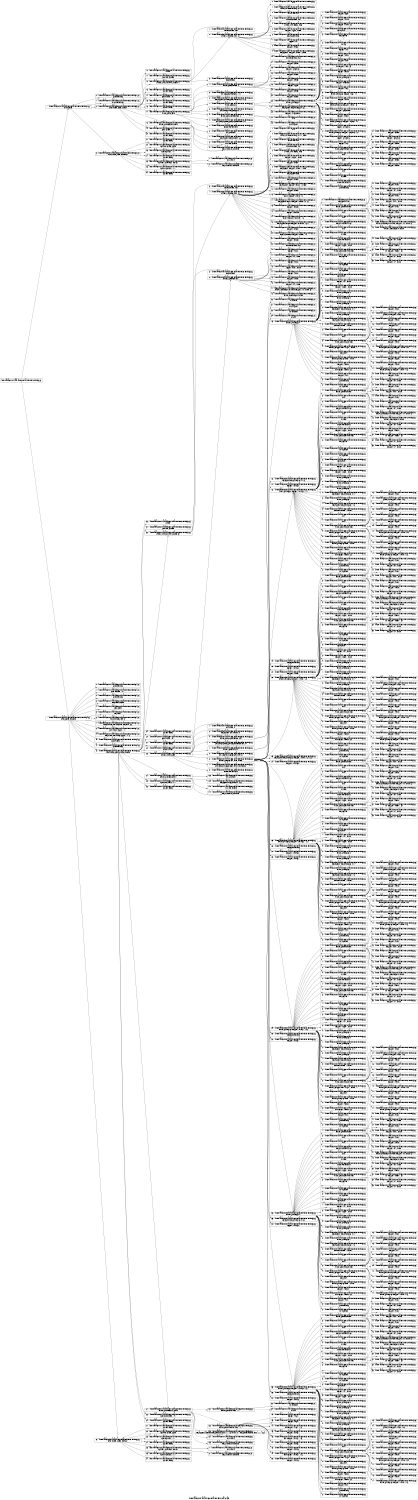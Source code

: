 digraph "/home/labaccount/Saba/bbrepo/mlsa/test/test2 Call Graph" {
	graph [dpi=300
		rankdir=LR
		size="7.5, 10"
		label="/home/labaccount/Saba/bbrepo/mlsa/test/test2 Call Graph"
	];

	Node0x575342643 [shape=rectangle, label="/home/labaccount/Saba/bbrepo/mlsa/test/test2/testing.py"];
	Node0x105267749 [shape=rectangle, label="0. (/home/labaccount/Saba/bbrepo/mlsa/test/test2/testing1.py)\nmain(jsFile)"];
	Node0x575342643 -> Node0x105267749;
	Node0x161962774 [shape=rectangle, label="1. (/home/labaccount/Saba/bbrepo/mlsa/test/test2/testing4.py)\nmain(pyFile, funcFile)"];
	Node0x575342643 -> Node0x161962774;
	Node0x534308834 [shape=rectangle, label="0. (/home/labaccount/Saba/bbrepo/mlsa/test/test2/testing1.py)\nsys.exit(BinOp)"];
	Node0x105267749 -> Node0x534308834;
	Node0x894764432 [shape=rectangle, label="1. (/home/labaccount/Saba/bbrepo/mlsa/test/test2/testing1.py)\nos.system(BinOp)"];
	Node0x105267749 -> Node0x894764432;
	Node0x372567910 [shape=rectangle, label="2. (/home/labaccount/Saba/bbrepo/mlsa/test/test2/testing3.py)\nmain(astfile, jsfile, csvfile)"];
	Node0x105267749 -> Node0x372567910;
	Node0x530502234 [shape=rectangle, label="3. (/home/labaccount/Saba/bbrepo/mlsa/test/test2/testing2.py)\nmain(csvfile, jsfile, editedCsv)"];
	Node0x105267749 -> Node0x530502234;
	Node0x783344370 [shape=rectangle, label="0. (/home/labaccount/Saba/bbrepo/mlsa/test/test2/testing4.py)\nsys.exit(BinOp)"];
	Node0x161962774 -> Node0x783344370;
	Node0x458814846 [shape=rectangle, label="1. (/home/labaccount/Saba/bbrepo/mlsa/test/test2/testing4.py)\nopen(funcfile, <w>)"];
	Node0x161962774 -> Node0x458814846;
	Node0x850620440 [shape=rectangle, label="2. (/home/labaccount/Saba/bbrepo/mlsa/test/test2/testing4.py)\nsys.exit(BinOp)"];
	Node0x161962774 -> Node0x850620440;
	Node0x448712880 [shape=rectangle, label="3. (/home/labaccount/Saba/bbrepo/mlsa/test/test2/testing4.py)\nOBJ.isfile(funcfile)"];
	Node0x161962774 -> Node0x448712880;
	Node0x106688155 [shape=rectangle, label="4. (/home/labaccount/Saba/bbrepo/mlsa/test/test2/testing4.py)\nopen(pyfile)"];
	Node0x161962774 -> Node0x106688155;
	Node0x405236683 [shape=rectangle, label="5. (/home/labaccount/Saba/bbrepo/mlsa/test/test2/testing4.py)\nOBJ.read()"];
	Node0x161962774 -> Node0x405236683;
	Node0x181093091 [shape=rectangle, label="6. (/home/labaccount/Saba/bbrepo/mlsa/test/test2/testing4.py)\nast.parse(OBJ.read()5)"];
	Node0x161962774 -> Node0x181093091;
	Node0x657019136 [shape=rectangle, label="7. (/home/labaccount/Saba/bbrepo/mlsa/test/test2/testing4.py)\nast2json.ast2json(ast.parse(OBJ.read()5)6)"];
	Node0x161962774 -> Node0x657019136;
	Node0x907622731 [shape=rectangle, label="8. (/home/labaccount/Saba/bbrepo/mlsa/test/test2/testing4.py)\njson.dumps(pyAst, <4>)"];
	Node0x161962774 -> Node0x907622731;
	Node0x503110805 [shape=rectangle, label="9. (/home/labaccount/Saba/bbrepo/mlsa/test/test2/testing4.py)\nOBJ.write(json.dumps(pyAst|<4>)8)"];
	Node0x161962774 -> Node0x503110805;
	Node0x435347607 [shape=rectangle, label="10. (/home/labaccount/Saba/bbrepo/mlsa/test/test2/testing4.py)\nopen(astfile, <w>)"];
	Node0x161962774 -> Node0x435347607;
	Node0x276798101 [shape=rectangle, label="11. (/home/labaccount/Saba/bbrepo/mlsa/test/test2/testing4.py)\nsys.exit(BinOp)"];
	Node0x161962774 -> Node0x276798101;
	Node0x539627884 [shape=rectangle, label="12. (/home/labaccount/Saba/bbrepo/mlsa/test/test2/testing5.py)\nmain(astfile, pyfile, csvfile, funcfile)"];
	Node0x161962774 -> Node0x539627884;
	Node0x894757021 [shape=rectangle, label="13. (/home/labaccount/Saba/bbrepo/mlsa/test/test2/testing6.py)\nmain(csvfile, pyfile, finalCsv)"];
	Node0x161962774 -> Node0x894757021;
	Node0x546510074 [shape=rectangle, label="70. (/home/labaccount/Saba/bbrepo/mlsa/test/test2/testing3.py)\nWalker()"];
	Node0x372567910 -> Node0x546510074;
	Node0x142113423 [shape=rectangle, label="71. (/home/labaccount/Saba/bbrepo/mlsa/test/test2/testing3.py)\njson.load(jsonfile)"];
	Node0x372567910 -> Node0x142113423;
	Node0x472784887 [shape=rectangle, label="72. (/home/labaccount/Saba/bbrepo/mlsa/test/test2/testing3.py)\nWalker::walk(json.load(jsonfile)71)"];
	Node0x372567910 -> Node0x472784887;
	Node0x134442960 [shape=rectangle, label="73. (/home/labaccount/Saba/bbrepo/mlsa/test/test2/testing3.py)\nsys.exit(BinOp)"];
	Node0x372567910 -> Node0x134442960;
	Node0x676190891 [shape=rectangle, label="74. (/home/labaccount/Saba/bbrepo/mlsa/test/test2/testing3.py)\nopen(astfile, <rb>)"];
	Node0x372567910 -> Node0x676190891;
	Node0x697857554 [shape=rectangle, label="75. (/home/labaccount/Saba/bbrepo/mlsa/test/test2/testing3.py)\nsys.exit(BinOp)"];
	Node0x372567910 -> Node0x697857554;
	Node0x716423563 [shape=rectangle, label="76. (/home/labaccount/Saba/bbrepo/mlsa/test/test2/testing3.py)\nParser(walker)"];
	Node0x372567910 -> Node0x716423563;
	Node0x273079048 [shape=rectangle, label="77. (/home/labaccount/Saba/bbrepo/mlsa/test/test2/testing3.py)\nParser::parse(jsfile)"];
	Node0x372567910 -> Node0x273079048;
	Node0x520867718 [shape=rectangle, label="78. (/home/labaccount/Saba/bbrepo/mlsa/test/test2/testing3.py)\nParser::printToFile(csvFile)"];
	Node0x372567910 -> Node0x520867718;
	Node0x519245419 [shape=rectangle, label="79. (/home/labaccount/Saba/bbrepo/mlsa/test/test2/testing3.py)\nopen(csvfile, <w>)"];
	Node0x372567910 -> Node0x519245419;
	Node0x294437310 [shape=rectangle, label="80. (/home/labaccount/Saba/bbrepo/mlsa/test/test2/testing3.py)\nsys.exit(BinOp)"];
	Node0x372567910 -> Node0x294437310;
	Node0x471301492 [shape=rectangle, label="21. (/home/labaccount/Saba/bbrepo/mlsa/test/test2/testing2.py)\nsys.exit(BinOp)"];
	Node0x530502234 -> Node0x471301492;
	Node0x538145086 [shape=rectangle, label="22. (/home/labaccount/Saba/bbrepo/mlsa/test/test2/testing2.py)\nUpdater(csvfile, pyfile)"];
	Node0x530502234 -> Node0x538145086;
	Node0x453534004 [shape=rectangle, label="23. (/home/labaccount/Saba/bbrepo/mlsa/test/test2/testing2.py)\nopen(inputCsv, <r>)"];
	Node0x530502234 -> Node0x453534004;
	Node0x965164002 [shape=rectangle, label="24. (/home/labaccount/Saba/bbrepo/mlsa/test/test2/testing2.py)\nsys.exit(BinOp)"];
	Node0x530502234 -> Node0x965164002;
	Node0x895725227 [shape=rectangle, label="25. (/home/labaccount/Saba/bbrepo/mlsa/test/test2/testing2.py)\nUpdater::updateCsv(newcsv)"];
	Node0x530502234 -> Node0x895725227;
	Node0x363687168 [shape=rectangle, label="26. (/home/labaccount/Saba/bbrepo/mlsa/test/test2/testing2.py)\nopen(outputCsv, <w>)"];
	Node0x530502234 -> Node0x363687168;
	Node0x527162532 [shape=rectangle, label="27. (/home/labaccount/Saba/bbrepo/mlsa/test/test2/testing2.py)\nsys.exit(BinOp)"];
	Node0x530502234 -> Node0x527162532;
	Node0x767480873 [shape=rectangle, label="156. (/home/labaccount/Saba/bbrepo/mlsa/test/test2/testing5.py)\nWalker()"];
	Node0x539627884 -> Node0x767480873;
	Node0x546387598 [shape=rectangle, label="157. (/home/labaccount/Saba/bbrepo/mlsa/test/test2/testing5.py)\njson.load(jsonfile)"];
	Node0x539627884 -> Node0x546387598;
	Node0x179844729 [shape=rectangle, label="158. (/home/labaccount/Saba/bbrepo/mlsa/test/test2/testing5.py)\nWalker::walk(json.load(jsonfile)157)"];
	Node0x539627884 -> Node0x179844729;
	Node0x158918877 [shape=rectangle, label="159. (/home/labaccount/Saba/bbrepo/mlsa/test/test2/testing5.py)\nsys.exit(BinOp)"];
	Node0x539627884 -> Node0x158918877;
	Node0x948195128 [shape=rectangle, label="160. (/home/labaccount/Saba/bbrepo/mlsa/test/test2/testing5.py)\nopen(astfile, <rb>)"];
	Node0x539627884 -> Node0x948195128;
	Node0x892693454 [shape=rectangle, label="161. (/home/labaccount/Saba/bbrepo/mlsa/test/test2/testing5.py)\nsys.exit(BinOp)"];
	Node0x539627884 -> Node0x892693454;
	Node0x820994714 [shape=rectangle, label="162. (/home/labaccount/Saba/bbrepo/mlsa/test/test2/testing5.py)\nParser(walker)"];
	Node0x539627884 -> Node0x820994714;
	Node0x365031195 [shape=rectangle, label="163. (/home/labaccount/Saba/bbrepo/mlsa/test/test2/testing5.py)\nParser::parse(pyfile)"];
	Node0x539627884 -> Node0x365031195;
	Node0x463140163 [shape=rectangle, label="164. (/home/labaccount/Saba/bbrepo/mlsa/test/test2/testing5.py)\nParser::printFunCalls(f)"];
	Node0x539627884 -> Node0x463140163;
	Node0x350938825 [shape=rectangle, label="165. (/home/labaccount/Saba/bbrepo/mlsa/test/test2/testing5.py)\nopen(csvCallfile, <w>)"];
	Node0x539627884 -> Node0x350938825;
	Node0x235064976 [shape=rectangle, label="166. (/home/labaccount/Saba/bbrepo/mlsa/test/test2/testing5.py)\nsys.exit(BinOp)"];
	Node0x539627884 -> Node0x235064976;
	Node0x667450129 [shape=rectangle, label="167. (/home/labaccount/Saba/bbrepo/mlsa/test/test2/testing5.py)\nParser::printFuncs(f, pyfile)"];
	Node0x539627884 -> Node0x667450129;
	Node0x241344642 [shape=rectangle, label="168. (/home/labaccount/Saba/bbrepo/mlsa/test/test2/testing5.py)\nopen(csvFuncfile, <a>)"];
	Node0x539627884 -> Node0x241344642;
	Node0x100872927 [shape=rectangle, label="169. (/home/labaccount/Saba/bbrepo/mlsa/test/test2/testing5.py)\nsys.exit(BinOp)"];
	Node0x539627884 -> Node0x100872927;
	Node0x336701127 [shape=rectangle, label="21. (/home/labaccount/Saba/bbrepo/mlsa/test/test2/testing6.py)\nsys.exit(BinOp)"];
	Node0x894757021 -> Node0x336701127;
	Node0x431396000 [shape=rectangle, label="22. (/home/labaccount/Saba/bbrepo/mlsa/test/test2/testing6.py)\nUpdater(csvfile, pyfile)"];
	Node0x894757021 -> Node0x431396000;
	Node0x880318999 [shape=rectangle, label="23. (/home/labaccount/Saba/bbrepo/mlsa/test/test2/testing6.py)\nopen(inputCsv, <r>)"];
	Node0x894757021 -> Node0x880318999;
	Node0x763132991 [shape=rectangle, label="24. (/home/labaccount/Saba/bbrepo/mlsa/test/test2/testing6.py)\nsys.exit(BinOp)"];
	Node0x894757021 -> Node0x763132991;
	Node0x347422746 [shape=rectangle, label="25. (/home/labaccount/Saba/bbrepo/mlsa/test/test2/testing6.py)\nUpdater::updateCsv(newcsv)"];
	Node0x894757021 -> Node0x347422746;
	Node0x986303922 [shape=rectangle, label="26. (/home/labaccount/Saba/bbrepo/mlsa/test/test2/testing6.py)\nopen(outputCsv, <w>)"];
	Node0x894757021 -> Node0x986303922;
	Node0x379365918 [shape=rectangle, label="27. (/home/labaccount/Saba/bbrepo/mlsa/test/test2/testing6.py)\nsys.exit(BinOp)"];
	Node0x894757021 -> Node0x379365918;
	Node0x137852871 [shape=rectangle, label="11. (/home/labaccount/Saba/bbrepo/mlsa/test/test2/testing3.py)\nisinstance(tree, dict)"];
	Node0x472784887 -> Node0x137852871;
	Node0x953171492 [shape=rectangle, label="12. (/home/labaccount/Saba/bbrepo/mlsa/test/test2/testing3.py)\nWalker::walkItem(path, k, v)"];
	Node0x472784887 -> Node0x953171492;
	Node0x396283945 [shape=rectangle, label="13. (/home/labaccount/Saba/bbrepo/mlsa/test/test2/testing3.py)\nOBJ.iteritems()"];
	Node0x472784887 -> Node0x396283945;
	Node0x903780245 [shape=rectangle, label="14. (/home/labaccount/Saba/bbrepo/mlsa/test/test2/testing3.py)\nParser::getCallName(c)"];
	Node0x273079048 -> Node0x903780245;
	Node0x462584718 [shape=rectangle, label="15. (/home/labaccount/Saba/bbrepo/mlsa/test/test2/testing3.py)\nCall(OBJ.getCallName(c)14, i)"];
	Node0x273079048 -> Node0x462584718;
	Node0x310598789 [shape=rectangle, label="16. (/home/labaccount/Saba/bbrepo/mlsa/test/test2/testing3.py)\nOBJ.append(Call(OBJ.getCallName(c)14|i)15)"];
	Node0x273079048 -> Node0x310598789;
	Node0x463999476 [shape=rectangle, label="17. (/home/labaccount/Saba/bbrepo/mlsa/test/test2/testing3.py)\nParser::getArgs(c)"];
	Node0x273079048 -> Node0x463999476;
	Node0x235321987 [shape=rectangle, label="18. (/home/labaccount/Saba/bbrepo/mlsa/test/test2/testing3.py)\nCall::setArgs(OBJ.getArgs(c)17)"];
	Node0x273079048 -> Node0x235321987;
	Node0x838750213 [shape=rectangle, label="19. (/home/labaccount/Saba/bbrepo/mlsa/test/test2/testing3.py)\nParser::getScope(filename, c)"];
	Node0x273079048 -> Node0x838750213;
	Node0x133230013 [shape=rectangle, label="20. (/home/labaccount/Saba/bbrepo/mlsa/test/test2/testing3.py)\nCall::setScope(OBJ.getScope(filename|c)19)"];
	Node0x273079048 -> Node0x133230013;
	Node0x896646913 [shape=rectangle, label="21. (/home/labaccount/Saba/bbrepo/mlsa/test/test2/testing3.py)\nenumerate(self.calls)"];
	Node0x273079048 -> Node0x896646913;
	Node0x322214726 [shape=rectangle, label="66. (/home/labaccount/Saba/bbrepo/mlsa/test/test2/testing3.py)\nCall::printCall()"];
	Node0x520867718 -> Node0x322214726;
	Node0x697046251 [shape=rectangle, label="67. (/home/labaccount/Saba/bbrepo/mlsa/test/test2/testing3.py)\nOBJ.append(OBJ.printCall()66)"];
	Node0x520867718 -> Node0x697046251;
	Node0x896014069 [shape=rectangle, label="68. (/home/labaccount/Saba/bbrepo/mlsa/test/test2/testing3.py)\ncsv.writer(csvFile)"];
	Node0x520867718 -> Node0x896014069;
	Node0x654329606 [shape=rectangle, label="69. (/home/labaccount/Saba/bbrepo/mlsa/test/test2/testing3.py)\nOBJ.writerows(printable)"];
	Node0x520867718 -> Node0x654329606;
	Node0x948362100 [shape=rectangle, label="7. (/home/labaccount/Saba/bbrepo/mlsa/test/test2/testing2.py)\ncsv.writer(f)"];
	Node0x895725227 -> Node0x948362100;
	Node0x914686256 [shape=rectangle, label="8. (/home/labaccount/Saba/bbrepo/mlsa/test/test2/testing2.py)\nOBJ.writerows(self.calls)"];
	Node0x895725227 -> Node0x914686256;
	Node0x378357683 [shape=rectangle, label="23. (/home/labaccount/Saba/bbrepo/mlsa/test/test2/testing5.py)\nisinstance(tree, dict)"];
	Node0x179844729 -> Node0x378357683;
	Node0x200576667 [shape=rectangle, label="24. (/home/labaccount/Saba/bbrepo/mlsa/test/test2/testing5.py)\nWalker::walkItem(path, k, v)"];
	Node0x179844729 -> Node0x200576667;
	Node0x448239599 [shape=rectangle, label="25. (/home/labaccount/Saba/bbrepo/mlsa/test/test2/testing5.py)\nOBJ.iteritems()"];
	Node0x179844729 -> Node0x448239599;
	Node0x306065094 [shape=rectangle, label="26. (/home/labaccount/Saba/bbrepo/mlsa/test/test2/testing5.py)\nParser::getName(call)"];
	Node0x365031195 -> Node0x306065094;
	Node0x920765673 [shape=rectangle, label="27. (/home/labaccount/Saba/bbrepo/mlsa/test/test2/testing5.py)\nCall(name, n)"];
	Node0x365031195 -> Node0x920765673;
	Node0x545256930 [shape=rectangle, label="28. (/home/labaccount/Saba/bbrepo/mlsa/test/test2/testing5.py)\nOBJ.append(Call(name|n)27)"];
	Node0x365031195 -> Node0x545256930;
	Node0x508376092 [shape=rectangle, label="29. (/home/labaccount/Saba/bbrepo/mlsa/test/test2/testing5.py)\nParser::getScope(filename, call)"];
	Node0x365031195 -> Node0x508376092;
	Node0x683104785 [shape=rectangle, label="30. (/home/labaccount/Saba/bbrepo/mlsa/test/test2/testing5.py)\nCall::setScope(OBJ.getScope(filename|call)29)"];
	Node0x365031195 -> Node0x683104785;
	Node0x153485768 [shape=rectangle, label="31. (/home/labaccount/Saba/bbrepo/mlsa/test/test2/testing5.py)\nParser::getClass(call)"];
	Node0x365031195 -> Node0x153485768;
	Node0x672110728 [shape=rectangle, label="32. (/home/labaccount/Saba/bbrepo/mlsa/test/test2/testing5.py)\nCall::setClass(OBJ.getClass(call)31)"];
	Node0x365031195 -> Node0x672110728;
	Node0x585310920 [shape=rectangle, label="33. (/home/labaccount/Saba/bbrepo/mlsa/test/test2/testing5.py)\nParser::getArgs(call, True, name)"];
	Node0x365031195 -> Node0x585310920;
	Node0x541360244 [shape=rectangle, label="34. (/home/labaccount/Saba/bbrepo/mlsa/test/test2/testing5.py)\nCall::setArgs(OBJ.getArgs(call|True|name)33)"];
	Node0x365031195 -> Node0x541360244;
	Node0x956602162 [shape=rectangle, label="35. (/home/labaccount/Saba/bbrepo/mlsa/test/test2/testing5.py)\nenumerate(self.calls)"];
	Node0x365031195 -> Node0x956602162;
	Node0x923783246 [shape=rectangle, label="138. (/home/labaccount/Saba/bbrepo/mlsa/test/test2/testing5.py)\nCall::printCall()"];
	Node0x463140163 -> Node0x923783246;
	Node0x338285608 [shape=rectangle, label="139. (/home/labaccount/Saba/bbrepo/mlsa/test/test2/testing5.py)\nOBJ.append(OBJ.printCall()138)"];
	Node0x463140163 -> Node0x338285608;
	Node0x650406354 [shape=rectangle, label="140. (/home/labaccount/Saba/bbrepo/mlsa/test/test2/testing5.py)\ncsv.writer(csvFile)"];
	Node0x463140163 -> Node0x650406354;
	Node0x950760327 [shape=rectangle, label="141. (/home/labaccount/Saba/bbrepo/mlsa/test/test2/testing5.py)\nOBJ.writerows(printable)"];
	Node0x463140163 -> Node0x950760327;
	Node0x111159205 [shape=rectangle, label="151. (/home/labaccount/Saba/bbrepo/mlsa/test/test2/testing5.py)\nParser::getClass(func[<1>])"];
	Node0x667450129 -> Node0x111159205;
	Node0x292048615 [shape=rectangle, label="152. (/home/labaccount/Saba/bbrepo/mlsa/test/test2/testing5.py)\nParser::getParamNum(func[<1>])"];
	Node0x667450129 -> Node0x292048615;
	Node0x189842504 [shape=rectangle, label="153. (/home/labaccount/Saba/bbrepo/mlsa/test/test2/testing5.py)\nOBJ.append([filename|OBJ.getClass(func[<1>])151|func[<0>]|OBJ.getParamNum(func[<1>])152])"];
	Node0x667450129 -> Node0x189842504;
	Node0x477905853 [shape=rectangle, label="154. (/home/labaccount/Saba/bbrepo/mlsa/test/test2/testing5.py)\ncsv.writer(f)"];
	Node0x667450129 -> Node0x477905853;
	Node0x954416857 [shape=rectangle, label="155. (/home/labaccount/Saba/bbrepo/mlsa/test/test2/testing5.py)\nOBJ.writerows(functions)"];
	Node0x667450129 -> Node0x954416857;
	Node0x305578673 [shape=rectangle, label="7. (/home/labaccount/Saba/bbrepo/mlsa/test/test2/testing6.py)\ncsv.writer(f)"];
	Node0x347422746 -> Node0x305578673;
	Node0x411980491 [shape=rectangle, label="8. (/home/labaccount/Saba/bbrepo/mlsa/test/test2/testing6.py)\nOBJ.writerows(self.calls)"];
	Node0x347422746 -> Node0x411980491;
	Node0x664743166 [shape=rectangle, label="0. (/home/labaccount/Saba/bbrepo/mlsa/test/test2/testing3.py)\nstr(i)"];
	Node0x953171492 -> Node0x664743166;
	Node0x400303863 [shape=rectangle, style=dashed, label="1. (/home/labaccount/Saba/bbrepo/mlsa/test/test2/testing3.py)\nWalker::walkItem(BinOp, str(i)0, item1)"];
	Node0x953171492 -> Node0x400303863;
	Node0x928118776 [shape=rectangle, label="2. (/home/labaccount/Saba/bbrepo/mlsa/test/test2/testing3.py)\nenumerate(item)"];
	Node0x953171492 -> Node0x928118776;
	Node0x943348303 [shape=rectangle, label="3. (/home/labaccount/Saba/bbrepo/mlsa/test/test2/testing3.py)\nisinstance(item, list)"];
	Node0x953171492 -> Node0x943348303;
	Node0x733063218 [shape=rectangle, style=dashed, label="4. (/home/labaccount/Saba/bbrepo/mlsa/test/test2/testing3.py)\nWalker::walk(BinOp, item)"];
	Node0x953171492 -> Node0x733063218;
	Node0x928105547 [shape=rectangle, label="5. (/home/labaccount/Saba/bbrepo/mlsa/test/test2/testing3.py)\nOBJ.get(<type>, None)"];
	Node0x953171492 -> Node0x928105547;
	Node0x188732308 [shape=rectangle, label="6. (/home/labaccount/Saba/bbrepo/mlsa/test/test2/testing3.py)\nOBJ.append(item)"];
	Node0x953171492 -> Node0x188732308;
	Node0x905603041 [shape=rectangle, label="7. (/home/labaccount/Saba/bbrepo/mlsa/test/test2/testing3.py)\nOBJ.get(<id>)"];
	Node0x953171492 -> Node0x905603041;
	Node0x627733102 [shape=rectangle, label="8. (/home/labaccount/Saba/bbrepo/mlsa/test/test2/testing3.py)\nOBJ.get(<name>)"];
	Node0x953171492 -> Node0x627733102;
	Node0x266791876 [shape=rectangle, label="9. (/home/labaccount/Saba/bbrepo/mlsa/test/test2/testing3.py)\nOBJ.append((OBJ.get(<name>)8|item))"];
	Node0x953171492 -> Node0x266791876;
	Node0x896301017 [shape=rectangle, label="10. (/home/labaccount/Saba/bbrepo/mlsa/test/test2/testing3.py)\nisinstance(item, dict)"];
	Node0x953171492 -> Node0x896301017;
	Node0x521288342 [shape=rectangle, label="24. (/home/labaccount/Saba/bbrepo/mlsa/test/test2/testing3.py)\nOBJ.get(<callee>)"];
	Node0x903780245 -> Node0x521288342;
	Node0x957191842 [shape=rectangle, label="25. (/home/labaccount/Saba/bbrepo/mlsa/test/test2/testing3.py)\nOBJ.get(<property>)"];
	Node0x903780245 -> Node0x957191842;
	Node0x724245142 [shape=rectangle, label="26. (/home/labaccount/Saba/bbrepo/mlsa/test/test2/testing3.py)\nOBJ.get(<name>)"];
	Node0x903780245 -> Node0x724245142;
	Node0x178099310 [shape=rectangle, label="27. (/home/labaccount/Saba/bbrepo/mlsa/test/test2/testing3.py)\nOBJ.get(<callee>)"];
	Node0x903780245 -> Node0x178099310;
	Node0x971344590 [shape=rectangle, label="28. (/home/labaccount/Saba/bbrepo/mlsa/test/test2/testing3.py)\nOBJ.get(<type>)"];
	Node0x903780245 -> Node0x971344590;
	Node0x772176281 [shape=rectangle, label="29. (/home/labaccount/Saba/bbrepo/mlsa/test/test2/testing3.py)\nOBJ.get(<callee>)"];
	Node0x903780245 -> Node0x772176281;
	Node0x796534679 [shape=rectangle, label="30. (/home/labaccount/Saba/bbrepo/mlsa/test/test2/testing3.py)\nOBJ.get(<name>)"];
	Node0x903780245 -> Node0x796534679;
	Node0x462276950 [shape=rectangle, label="63. (/home/labaccount/Saba/bbrepo/mlsa/test/test2/testing3.py)\nParser::parseArgs(a)"];
	Node0x463999476 -> Node0x462276950;
	Node0x765623815 [shape=rectangle, label="64. (/home/labaccount/Saba/bbrepo/mlsa/test/test2/testing3.py)\nOBJ.append(OBJ.parseArgs(a)63)"];
	Node0x463999476 -> Node0x765623815;
	Node0x906269341 [shape=rectangle, label="65. (/home/labaccount/Saba/bbrepo/mlsa/test/test2/testing3.py)\nOBJ.get(<arguments>)"];
	Node0x463999476 -> Node0x906269341;
	Node0x718187052 [shape=rectangle, label="22. (/home/labaccount/Saba/bbrepo/mlsa/test/test2/testing3.py)\nstr(b)"];
	Node0x838750213 -> Node0x718187052;
	Node0x331688844 [shape=rectangle, label="23. (/home/labaccount/Saba/bbrepo/mlsa/test/test2/testing3.py)\nstr(callJSON)"];
	Node0x838750213 -> Node0x331688844;
	Node0x627310312 [shape=rectangle, label="1. (/home/labaccount/Saba/bbrepo/mlsa/test/test2/testing5.py)\nstr(i)"];
	Node0x200576667 -> Node0x627310312;
	Node0x833489088 [shape=rectangle, style=dashed, label="2. (/home/labaccount/Saba/bbrepo/mlsa/test/test2/testing5.py)\nWalker::walkItem(BinOp, str(i)1, item1)"];
	Node0x200576667 -> Node0x833489088;
	Node0x514401404 [shape=rectangle, label="3. (/home/labaccount/Saba/bbrepo/mlsa/test/test2/testing5.py)\nenumerate(item)"];
	Node0x200576667 -> Node0x514401404;
	Node0x930975559 [shape=rectangle, label="4. (/home/labaccount/Saba/bbrepo/mlsa/test/test2/testing5.py)\nisinstance(item, list)"];
	Node0x200576667 -> Node0x930975559;
	Node0x138472240 [shape=rectangle, style=dashed, label="5. (/home/labaccount/Saba/bbrepo/mlsa/test/test2/testing5.py)\nWalker::walk(BinOp, item)"];
	Node0x200576667 -> Node0x138472240;
	Node0x580319570 [shape=rectangle, label="6. (/home/labaccount/Saba/bbrepo/mlsa/test/test2/testing5.py)\nOBJ.get(<_type>, None)"];
	Node0x200576667 -> Node0x580319570;
	Node0x263800603 [shape=rectangle, label="7. (/home/labaccount/Saba/bbrepo/mlsa/test/test2/testing5.py)\nOBJ.get(<name>)"];
	Node0x200576667 -> Node0x263800603;
	Node0x206730261 [shape=rectangle, label="8. (/home/labaccount/Saba/bbrepo/mlsa/test/test2/testing5.py)\nOBJ.append([OBJ.get(<name>)7|item])"];
	Node0x200576667 -> Node0x206730261;
	Node0x479794816 [shape=rectangle, label="9. (/home/labaccount/Saba/bbrepo/mlsa/test/test2/testing5.py)\nOBJ.append(item)"];
	Node0x200576667 -> Node0x479794816;
	Node0x244035194 [shape=rectangle, label="10. (/home/labaccount/Saba/bbrepo/mlsa/test/test2/testing5.py)\nOBJ.get(<name>)"];
	Node0x200576667 -> Node0x244035194;
	Node0x777878735 [shape=rectangle, label="11. (/home/labaccount/Saba/bbrepo/mlsa/test/test2/testing5.py)\nOBJ.append((OBJ.get(<name>)10|item))"];
	Node0x200576667 -> Node0x777878735;
	Node0x556857054 [shape=rectangle, label="12. (/home/labaccount/Saba/bbrepo/mlsa/test/test2/testing5.py)\nOBJ.get(<name>)"];
	Node0x200576667 -> Node0x556857054;
	Node0x641275833 [shape=rectangle, label="13. (/home/labaccount/Saba/bbrepo/mlsa/test/test2/testing5.py)\nImport(OBJ.get(<name>)12)"];
	Node0x200576667 -> Node0x641275833;
	Node0x702943464 [shape=rectangle, label="14. (/home/labaccount/Saba/bbrepo/mlsa/test/test2/testing5.py)\nOBJ.append(Import(OBJ.get(<name>)12)13)"];
	Node0x200576667 -> Node0x702943464;
	Node0x244045263 [shape=rectangle, label="15. (/home/labaccount/Saba/bbrepo/mlsa/test/test2/testing5.py)\nOBJ.get(<names>)"];
	Node0x200576667 -> Node0x244045263;
	Node0x580044422 [shape=rectangle, label="16. (/home/labaccount/Saba/bbrepo/mlsa/test/test2/testing5.py)\nOBJ.get(<module>)"];
	Node0x200576667 -> Node0x580044422;
	Node0x563733262 [shape=rectangle, label="17. (/home/labaccount/Saba/bbrepo/mlsa/test/test2/testing5.py)\nImport(OBJ.get(<module>)16)"];
	Node0x200576667 -> Node0x563733262;
	Node0x601743286 [shape=rectangle, label="18. (/home/labaccount/Saba/bbrepo/mlsa/test/test2/testing5.py)\nOBJ.append(Import(OBJ.get(<module>)16)17)"];
	Node0x200576667 -> Node0x601743286;
	Node0x676031726 [shape=rectangle, label="19. (/home/labaccount/Saba/bbrepo/mlsa/test/test2/testing5.py)\nOBJ.get(<name>)"];
	Node0x200576667 -> Node0x676031726;
	Node0x671764939 [shape=rectangle, label="20. (/home/labaccount/Saba/bbrepo/mlsa/test/test2/testing5.py)\nImport::setFuncs(OBJ.get(<name>)19)"];
	Node0x200576667 -> Node0x671764939;
	Node0x986684374 [shape=rectangle, label="21. (/home/labaccount/Saba/bbrepo/mlsa/test/test2/testing5.py)\nOBJ.get(<names>)"];
	Node0x200576667 -> Node0x986684374;
	Node0x600062313 [shape=rectangle, label="22. (/home/labaccount/Saba/bbrepo/mlsa/test/test2/testing5.py)\nisinstance(item, dict)"];
	Node0x200576667 -> Node0x600062313;
	Node0x921605958 [shape=rectangle, label="40. (/home/labaccount/Saba/bbrepo/mlsa/test/test2/testing5.py)\nOBJ.get(<func>)"];
	Node0x306065094 -> Node0x921605958;
	Node0x156090371 [shape=rectangle, label="41. (/home/labaccount/Saba/bbrepo/mlsa/test/test2/testing5.py)\nOBJ.get(<id>, None)"];
	Node0x306065094 -> Node0x156090371;
	Node0x512973325 [shape=rectangle, label="42. (/home/labaccount/Saba/bbrepo/mlsa/test/test2/testing5.py)\nOBJ.get(<func>)"];
	Node0x306065094 -> Node0x512973325;
	Node0x791280204 [shape=rectangle, label="43. (/home/labaccount/Saba/bbrepo/mlsa/test/test2/testing5.py)\nOBJ.get(<attr>, None)"];
	Node0x306065094 -> Node0x791280204;
	Node0x827631994 [shape=rectangle, label="44. (/home/labaccount/Saba/bbrepo/mlsa/test/test2/testing5.py)\nOBJ.get(<func>)"];
	Node0x306065094 -> Node0x827631994;
	Node0x142213707 [shape=rectangle, label="45. (/home/labaccount/Saba/bbrepo/mlsa/test/test2/testing5.py)\nOBJ.get(<value>)"];
	Node0x306065094 -> Node0x142213707;
	Node0x675082225 [shape=rectangle, label="46. (/home/labaccount/Saba/bbrepo/mlsa/test/test2/testing5.py)\nOBJ.get(<id>, None)"];
	Node0x306065094 -> Node0x675082225;
	Node0x257890428 [shape=rectangle, label="47. (/home/labaccount/Saba/bbrepo/mlsa/test/test2/testing5.py)\nParser::checkImports(name, OBJ.get(<id>|None)46)"];
	Node0x306065094 -> Node0x257890428;
	Node0x374236693 [shape=rectangle, label="48. (/home/labaccount/Saba/bbrepo/mlsa/test/test2/testing5.py)\nParser::checkImports(name)"];
	Node0x306065094 -> Node0x374236693;
	Node0x353017594 [shape=rectangle, label="36. (/home/labaccount/Saba/bbrepo/mlsa/test/test2/testing5.py)\nstr(funDef)"];
	Node0x508376092 -> Node0x353017594;
	Node0x227760980 [shape=rectangle, label="37. (/home/labaccount/Saba/bbrepo/mlsa/test/test2/testing5.py)\nstr(callJSON)"];
	Node0x508376092 -> Node0x227760980;
	Node0x606897698 [shape=rectangle, label="38. (/home/labaccount/Saba/bbrepo/mlsa/test/test2/testing5.py)\nstr(classDef)"];
	Node0x153485768 -> Node0x606897698;
	Node0x223453498 [shape=rectangle, label="39. (/home/labaccount/Saba/bbrepo/mlsa/test/test2/testing5.py)\nstr(call)"];
	Node0x153485768 -> Node0x223453498;
	Node0x387874161 [shape=rectangle, label="115. (/home/labaccount/Saba/bbrepo/mlsa/test/test2/testing5.py)\nParser::parseArgs(a)"];
	Node0x585310920 -> Node0x387874161;
	Node0x743282934 [shape=rectangle, label="116. (/home/labaccount/Saba/bbrepo/mlsa/test/test2/testing5.py)\nOBJ.append(OBJ.parseArgs(a)115)"];
	Node0x585310920 -> Node0x743282934;
	Node0x959897509 [shape=rectangle, label="117. (/home/labaccount/Saba/bbrepo/mlsa/test/test2/testing5.py)\nOBJ.get(<kwargs>)"];
	Node0x585310920 -> Node0x959897509;
	Node0x933173110 [shape=rectangle, label="118. (/home/labaccount/Saba/bbrepo/mlsa/test/test2/testing5.py)\nParser::parseArgs(OBJ.get(<kwargs>)117)"];
	Node0x585310920 -> Node0x933173110;
	Node0x294795598 [shape=rectangle, label="119. (/home/labaccount/Saba/bbrepo/mlsa/test/test2/testing5.py)\nOBJ.append(BinOp)"];
	Node0x585310920 -> Node0x294795598;
	Node0x817674564 [shape=rectangle, label="120. (/home/labaccount/Saba/bbrepo/mlsa/test/test2/testing5.py)\nOBJ.get(<kwargs>)"];
	Node0x585310920 -> Node0x817674564;
	Node0x960412202 [shape=rectangle, label="121. (/home/labaccount/Saba/bbrepo/mlsa/test/test2/testing5.py)\nOBJ.get(<value>)"];
	Node0x585310920 -> Node0x960412202;
	Node0x520480797 [shape=rectangle, label="122. (/home/labaccount/Saba/bbrepo/mlsa/test/test2/testing5.py)\nParser::parseArgs(OBJ.get(<value>)121)"];
	Node0x585310920 -> Node0x520480797;
	Node0x483857916 [shape=rectangle, label="123. (/home/labaccount/Saba/bbrepo/mlsa/test/test2/testing5.py)\nOBJ.append(OBJ.parseArgs(OBJ.get(<value>)121)122)"];
	Node0x585310920 -> Node0x483857916;
	Node0x217837684 [shape=rectangle, label="124. (/home/labaccount/Saba/bbrepo/mlsa/test/test2/testing5.py)\nOBJ.get(<starargs>)"];
	Node0x585310920 -> Node0x217837684;
	Node0x927102492 [shape=rectangle, label="125. (/home/labaccount/Saba/bbrepo/mlsa/test/test2/testing5.py)\nParser::parseArgs(OBJ.get(<starargs>)124)"];
	Node0x585310920 -> Node0x927102492;
	Node0x159449198 [shape=rectangle, label="126. (/home/labaccount/Saba/bbrepo/mlsa/test/test2/testing5.py)\nOBJ.append(BinOp)"];
	Node0x585310920 -> Node0x159449198;
	Node0x227044344 [shape=rectangle, label="127. (/home/labaccount/Saba/bbrepo/mlsa/test/test2/testing5.py)\nOBJ.get(<starargs>)"];
	Node0x585310920 -> Node0x227044344;
	Node0x121791706 [shape=rectangle, label="128. (/home/labaccount/Saba/bbrepo/mlsa/test/test2/testing5.py)\nOBJ.get(<kwarg>)"];
	Node0x585310920 -> Node0x121791706;
	Node0x766753122 [shape=rectangle, label="129. (/home/labaccount/Saba/bbrepo/mlsa/test/test2/testing5.py)\nParser::parseArgs(OBJ.get(<kwarg>)128)"];
	Node0x585310920 -> Node0x766753122;
	Node0x806852472 [shape=rectangle, label="130. (/home/labaccount/Saba/bbrepo/mlsa/test/test2/testing5.py)\nOBJ.append(BinOp)"];
	Node0x585310920 -> Node0x806852472;
	Node0x362054978 [shape=rectangle, label="131. (/home/labaccount/Saba/bbrepo/mlsa/test/test2/testing5.py)\nOBJ.get(<kwarg>)"];
	Node0x585310920 -> Node0x362054978;
	Node0x809775664 [shape=rectangle, label="132. (/home/labaccount/Saba/bbrepo/mlsa/test/test2/testing5.py)\nParser::parseArgs(k)"];
	Node0x585310920 -> Node0x809775664;
	Node0x628304238 [shape=rectangle, label="133. (/home/labaccount/Saba/bbrepo/mlsa/test/test2/testing5.py)\nOBJ.append(OBJ.parseArgs(k)132)"];
	Node0x585310920 -> Node0x628304238;
	Node0x448688983 [shape=rectangle, label="134. (/home/labaccount/Saba/bbrepo/mlsa/test/test2/testing5.py)\nOBJ.get(<varargs>)"];
	Node0x585310920 -> Node0x448688983;
	Node0x285654024 [shape=rectangle, label="135. (/home/labaccount/Saba/bbrepo/mlsa/test/test2/testing5.py)\nParser::parseArgs(OBJ.get(<varargs>)134)"];
	Node0x585310920 -> Node0x285654024;
	Node0x155771124 [shape=rectangle, label="136. (/home/labaccount/Saba/bbrepo/mlsa/test/test2/testing5.py)\nOBJ.append(BinOp)"];
	Node0x585310920 -> Node0x155771124;
	Node0x618872234 [shape=rectangle, label="137. (/home/labaccount/Saba/bbrepo/mlsa/test/test2/testing5.py)\nOBJ.get(<vararg>)"];
	Node0x585310920 -> Node0x618872234;
	Node0x294299315 [shape=rectangle, label="38. (/home/labaccount/Saba/bbrepo/mlsa/test/test2/testing5.py)\nstr(classDef)"];
	Node0x111159205 -> Node0x294299315;
	Node0x440467415 [shape=rectangle, label="39. (/home/labaccount/Saba/bbrepo/mlsa/test/test2/testing5.py)\nstr(call)"];
	Node0x111159205 -> Node0x440467415;
	Node0x117951452 [shape=rectangle, label="142. (/home/labaccount/Saba/bbrepo/mlsa/test/test2/testing5.py)\nOBJ.get(<args>)"];
	Node0x292048615 -> Node0x117951452;
	Node0x643791096 [shape=rectangle, label="143. (/home/labaccount/Saba/bbrepo/mlsa/test/test2/testing5.py)\nOBJ.get(<args>)"];
	Node0x292048615 -> Node0x643791096;
	Node0x578470468 [shape=rectangle, label="144. (/home/labaccount/Saba/bbrepo/mlsa/test/test2/testing5.py)\nlen(OBJ.get(<args>)143)"];
	Node0x292048615 -> Node0x578470468;
	Node0x434599479 [shape=rectangle, label="145. (/home/labaccount/Saba/bbrepo/mlsa/test/test2/testing5.py)\nOBJ.get(<kwarg>)"];
	Node0x292048615 -> Node0x434599479;
	Node0x465487748 [shape=rectangle, label="146. (/home/labaccount/Saba/bbrepo/mlsa/test/test2/testing5.py)\nlen(OBJ.get(<kwarg>)145)"];
	Node0x292048615 -> Node0x465487748;
	Node0x206211528 [shape=rectangle, label="147. (/home/labaccount/Saba/bbrepo/mlsa/test/test2/testing5.py)\nOBJ.get(<kwarg>)"];
	Node0x292048615 -> Node0x206211528;
	Node0x329845094 [shape=rectangle, label="148. (/home/labaccount/Saba/bbrepo/mlsa/test/test2/testing5.py)\nOBJ.get(<vararg>)"];
	Node0x292048615 -> Node0x329845094;
	Node0x162400752 [shape=rectangle, label="149. (/home/labaccount/Saba/bbrepo/mlsa/test/test2/testing5.py)\nlen(OBJ.get(<vararg>)148)"];
	Node0x292048615 -> Node0x162400752;
	Node0x174346236 [shape=rectangle, label="150. (/home/labaccount/Saba/bbrepo/mlsa/test/test2/testing5.py)\nOBJ.get(<vararg>)"];
	Node0x292048615 -> Node0x174346236;
	Node0x331699208 [shape=rectangle, label="31. (/home/labaccount/Saba/bbrepo/mlsa/test/test2/testing3.py)\nOBJ.get(<type>)"];
	Node0x462276950 -> Node0x331699208;
	Node0x631262744 [shape=rectangle, label="32. (/home/labaccount/Saba/bbrepo/mlsa/test/test2/testing3.py)\nOBJ.get(<value>)"];
	Node0x462276950 -> Node0x631262744;
	Node0x404655026 [shape=rectangle, label="33. (/home/labaccount/Saba/bbrepo/mlsa/test/test2/testing3.py)\nstr(OBJ.get(<value>)32)"];
	Node0x462276950 -> Node0x404655026;
	Node0x490589278 [shape=rectangle, label="34. (/home/labaccount/Saba/bbrepo/mlsa/test/test2/testing3.py)\nOBJ.replace(<>, <>)"];
	Node0x462276950 -> Node0x490589278;
	Node0x956816695 [shape=rectangle, label="35. (/home/labaccount/Saba/bbrepo/mlsa/test/test2/testing3.py)\nOBJ.replace(<\n>, <\n>)"];
	Node0x462276950 -> Node0x956816695;
	Node0x375017635 [shape=rectangle, label="36. (/home/labaccount/Saba/bbrepo/mlsa/test/test2/testing3.py)\nstr(arg)"];
	Node0x462276950 -> Node0x375017635;
	Node0x236871913 [shape=rectangle, label="37. (/home/labaccount/Saba/bbrepo/mlsa/test/test2/testing3.py)\nOBJ.get(<loc>)"];
	Node0x462276950 -> Node0x236871913;
	Node0x206634672 [shape=rectangle, label="38. (/home/labaccount/Saba/bbrepo/mlsa/test/test2/testing3.py)\nOBJ.get(<start>)"];
	Node0x462276950 -> Node0x206634672;
	Node0x916430770 [shape=rectangle, label="39. (/home/labaccount/Saba/bbrepo/mlsa/test/test2/testing3.py)\nOBJ.get(<line>)"];
	Node0x462276950 -> Node0x916430770;
	Node0x839913848 [shape=rectangle, label="40. (/home/labaccount/Saba/bbrepo/mlsa/test/test2/testing3.py)\nstr(OBJ.get(<line>)39)"];
	Node0x462276950 -> Node0x839913848;
	Node0x307380402 [shape=rectangle, label="41. (/home/labaccount/Saba/bbrepo/mlsa/test/test2/testing3.py)\nOBJ.get(<name>)"];
	Node0x462276950 -> Node0x307380402;
	Node0x562339681 [shape=rectangle, style=dashed, label="42. (/home/labaccount/Saba/bbrepo/mlsa/test/test2/testing3.py)\nParser::parseArgs(e)"];
	Node0x462276950 -> Node0x562339681;
	Node0x336667426 [shape=rectangle, label="43. (/home/labaccount/Saba/bbrepo/mlsa/test/test2/testing3.py)\nOBJ.get(<elements>)"];
	Node0x462276950 -> Node0x336667426;
	Node0x467272020 [shape=rectangle, label="44. (/home/labaccount/Saba/bbrepo/mlsa/test/test2/testing3.py)\nOBJ.get(<key>)"];
	Node0x462276950 -> Node0x467272020;
	Node0x245642426 [shape=rectangle, style=dashed, label="45. (/home/labaccount/Saba/bbrepo/mlsa/test/test2/testing3.py)\nParser::parseArgs(OBJ.get(<key>)44)"];
	Node0x462276950 -> Node0x245642426;
	Node0x366031558 [shape=rectangle, label="46. (/home/labaccount/Saba/bbrepo/mlsa/test/test2/testing3.py)\nOBJ.get(<value>)"];
	Node0x462276950 -> Node0x366031558;
	Node0x686351889 [shape=rectangle, style=dashed, label="47. (/home/labaccount/Saba/bbrepo/mlsa/test/test2/testing3.py)\nParser::parseArgs(OBJ.get(<value>)46)"];
	Node0x462276950 -> Node0x686351889;
	Node0x568199843 [shape=rectangle, label="48. (/home/labaccount/Saba/bbrepo/mlsa/test/test2/testing3.py)\nOBJ.get(<properties>)"];
	Node0x462276950 -> Node0x568199843;
	Node0x296807475 [shape=rectangle, label="49. (/home/labaccount/Saba/bbrepo/mlsa/test/test2/testing3.py)\nOBJ.get(<object>)"];
	Node0x462276950 -> Node0x296807475;
	Node0x398925542 [shape=rectangle, style=dashed, label="50. (/home/labaccount/Saba/bbrepo/mlsa/test/test2/testing3.py)\nParser::parseArgs(OBJ.get(<object>)49)"];
	Node0x462276950 -> Node0x398925542;
	Node0x414394655 [shape=rectangle, label="51. (/home/labaccount/Saba/bbrepo/mlsa/test/test2/testing3.py)\nOBJ.get(<property>)"];
	Node0x462276950 -> Node0x414394655;
	Node0x133061428 [shape=rectangle, style=dashed, label="52. (/home/labaccount/Saba/bbrepo/mlsa/test/test2/testing3.py)\nParser::parseArgs(OBJ.get(<property>)51)"];
	Node0x462276950 -> Node0x133061428;
	Node0x157568078 [shape=rectangle, label="53. (/home/labaccount/Saba/bbrepo/mlsa/test/test2/testing3.py)\nOBJ.get(<property>)"];
	Node0x462276950 -> Node0x157568078;
	Node0x935239921 [shape=rectangle, label="54. (/home/labaccount/Saba/bbrepo/mlsa/test/test2/testing3.py)\nOBJ.get(<loc>)"];
	Node0x462276950 -> Node0x935239921;
	Node0x512305704 [shape=rectangle, label="55. (/home/labaccount/Saba/bbrepo/mlsa/test/test2/testing3.py)\nParser::getCallName(item)"];
	Node0x462276950 -> Node0x512305704;
	Node0x532137216 [shape=rectangle, label="56. (/home/labaccount/Saba/bbrepo/mlsa/test/test2/testing3.py)\nstr(n)"];
	Node0x462276950 -> Node0x532137216;
	Node0x228411632 [shape=rectangle, label="57. (/home/labaccount/Saba/bbrepo/mlsa/test/test2/testing3.py)\nstr(n)"];
	Node0x462276950 -> Node0x228411632;
	Node0x647879230 [shape=rectangle, label="58. (/home/labaccount/Saba/bbrepo/mlsa/test/test2/testing3.py)\nOBJ.join(self.final.args)"];
	Node0x462276950 -> Node0x647879230;
	Node0x228963911 [shape=rectangle, label="59. (/home/labaccount/Saba/bbrepo/mlsa/test/test2/testing3.py)\nstr(c)"];
	Node0x462276950 -> Node0x228963911;
	Node0x184207523 [shape=rectangle, label="60. (/home/labaccount/Saba/bbrepo/mlsa/test/test2/testing3.py)\nstr(item)"];
	Node0x462276950 -> Node0x184207523;
	Node0x929921761 [shape=rectangle, label="61. (/home/labaccount/Saba/bbrepo/mlsa/test/test2/testing3.py)\nenumerate(self.calls)"];
	Node0x462276950 -> Node0x929921761;
	Node0x264336750 [shape=rectangle, label="62. (/home/labaccount/Saba/bbrepo/mlsa/test/test2/testing3.py)\nsys.exit(BinOp)"];
	Node0x462276950 -> Node0x264336750;
	Node0x864282083 [shape=rectangle, label="0. (/home/labaccount/Saba/bbrepo/mlsa/test/test2/testing5.py)\nOBJ.append(func)"];
	Node0x671764939 -> Node0x864282083;
	Node0x462986563 [shape=rectangle, label="54. (/home/labaccount/Saba/bbrepo/mlsa/test/test2/testing5.py)\nParser::getName(item)"];
	Node0x387874161 -> Node0x462986563;
	Node0x945470604 [shape=rectangle, label="55. (/home/labaccount/Saba/bbrepo/mlsa/test/test2/testing5.py)\nstr(n)"];
	Node0x387874161 -> Node0x945470604;
	Node0x576595620 [shape=rectangle, label="56. (/home/labaccount/Saba/bbrepo/mlsa/test/test2/testing5.py)\nstr(n)"];
	Node0x387874161 -> Node0x576595620;
	Node0x488474533 [shape=rectangle, label="57. (/home/labaccount/Saba/bbrepo/mlsa/test/test2/testing5.py)\nOBJ.join(self.final.args)"];
	Node0x387874161 -> Node0x488474533;
	Node0x754680683 [shape=rectangle, label="58. (/home/labaccount/Saba/bbrepo/mlsa/test/test2/testing5.py)\nstr(c)"];
	Node0x387874161 -> Node0x754680683;
	Node0x589726679 [shape=rectangle, label="59. (/home/labaccount/Saba/bbrepo/mlsa/test/test2/testing5.py)\nstr(item)"];
	Node0x387874161 -> Node0x589726679;
	Node0x159658315 [shape=rectangle, label="60. (/home/labaccount/Saba/bbrepo/mlsa/test/test2/testing5.py)\nenumerate(self.calls)"];
	Node0x387874161 -> Node0x159658315;
	Node0x233829194 [shape=rectangle, label="61. (/home/labaccount/Saba/bbrepo/mlsa/test/test2/testing5.py)\nOBJ.get(<_type>, None)"];
	Node0x387874161 -> Node0x233829194;
	Node0x242651835 [shape=rectangle, label="62. (/home/labaccount/Saba/bbrepo/mlsa/test/test2/testing5.py)\nParser::getSimpleValue(item)"];
	Node0x387874161 -> Node0x242651835;
	Node0x773988006 [shape=rectangle, label="63. (/home/labaccount/Saba/bbrepo/mlsa/test/test2/testing5.py)\nOBJ.replace(<\n>, <\n>)"];
	Node0x387874161 -> Node0x773988006;
	Node0x140657416 [shape=rectangle, label="64. (/home/labaccount/Saba/bbrepo/mlsa/test/test2/testing5.py)\nstr(argName)"];
	Node0x387874161 -> Node0x140657416;
	Node0x849485558 [shape=rectangle, label="65. (/home/labaccount/Saba/bbrepo/mlsa/test/test2/testing5.py)\nstr(argName)"];
	Node0x387874161 -> Node0x849485558;
	Node0x648251008 [shape=rectangle, label="66. (/home/labaccount/Saba/bbrepo/mlsa/test/test2/testing5.py)\nOBJ.replace(<>, <>)"];
	Node0x387874161 -> Node0x648251008;
	Node0x978963653 [shape=rectangle, label="67. (/home/labaccount/Saba/bbrepo/mlsa/test/test2/testing5.py)\nOBJ.get(<id>, None)"];
	Node0x387874161 -> Node0x978963653;
	Node0x241882035 [shape=rectangle, label="68. (/home/labaccount/Saba/bbrepo/mlsa/test/test2/testing5.py)\nOBJ.get(<_type>, None)"];
	Node0x387874161 -> Node0x241882035;
	Node0x873895986 [shape=rectangle, style=dashed, label="69. (/home/labaccount/Saba/bbrepo/mlsa/test/test2/testing5.py)\nParser::parseArgs(e)"];
	Node0x387874161 -> Node0x873895986;
	Node0x388098824 [shape=rectangle, style=dashed, label="70. (/home/labaccount/Saba/bbrepo/mlsa/test/test2/testing5.py)\nParser::parseArgs(e)"];
	Node0x387874161 -> Node0x388098824;
	Node0x738881625 [shape=rectangle, style=dashed, label="71. (/home/labaccount/Saba/bbrepo/mlsa/test/test2/testing5.py)\nParser::parseArgs(k)"];
	Node0x387874161 -> Node0x738881625;
	Node0x981062832 [shape=rectangle, label="72. (/home/labaccount/Saba/bbrepo/mlsa/test/test2/testing5.py)\nOBJ.append([OBJ.parseArgs(k)71])"];
	Node0x387874161 -> Node0x981062832;
	Node0x168567445 [shape=rectangle, style=dashed, label="73. (/home/labaccount/Saba/bbrepo/mlsa/test/test2/testing5.py)\nParser::parseArgs(v)"];
	Node0x387874161 -> Node0x168567445;
	Node0x480062952 [shape=rectangle, label="74. (/home/labaccount/Saba/bbrepo/mlsa/test/test2/testing5.py)\nOBJ.append(OBJ.parseArgs(v)73)"];
	Node0x387874161 -> Node0x480062952;
	Node0x165513064 [shape=rectangle, label="75. (/home/labaccount/Saba/bbrepo/mlsa/test/test2/testing5.py)\nenumerate(item[<values>])"];
	Node0x387874161 -> Node0x165513064;
	Node0x619244516 [shape=rectangle, label="76. (/home/labaccount/Saba/bbrepo/mlsa/test/test2/testing5.py)\nstr(v)"];
	Node0x387874161 -> Node0x619244516;
	Node0x473935872 [shape=rectangle, label="77. (/home/labaccount/Saba/bbrepo/mlsa/test/test2/testing5.py)\nstr(k)"];
	Node0x387874161 -> Node0x473935872;
	Node0x110667678 [shape=rectangle, label="78. (/home/labaccount/Saba/bbrepo/mlsa/test/test2/testing5.py)\nParser::getSubscript(item)"];
	Node0x387874161 -> Node0x110667678;
	Node0x882001406 [shape=rectangle, style=dashed, label="79. (/home/labaccount/Saba/bbrepo/mlsa/test/test2/testing5.py)\nParser::getArgs(item[<args>], False, <>)"];
	Node0x387874161 -> Node0x882001406;
	Node0x645540625 [shape=rectangle, label="80. (/home/labaccount/Saba/bbrepo/mlsa/test/test2/testing5.py)\nOBJ.join(a)"];
	Node0x387874161 -> Node0x645540625;
	Node0x576261768 [shape=rectangle, style=dashed, label="81. (/home/labaccount/Saba/bbrepo/mlsa/test/test2/testing5.py)\nParser::parseArgs(item[<value>])"];
	Node0x387874161 -> Node0x576261768;
	Node0x679062747 [shape=rectangle, label="82. (/home/labaccount/Saba/bbrepo/mlsa/test/test2/testing5.py)\nOBJ.get(<lineno>)"];
	Node0x387874161 -> Node0x679062747;
	Node0x471548759 [shape=rectangle, label="83. (/home/labaccount/Saba/bbrepo/mlsa/test/test2/testing5.py)\nstr(OBJ.get(<lineno>)82)"];
	Node0x387874161 -> Node0x471548759;
	Node0x546160105 [shape=rectangle, label="84. (/home/labaccount/Saba/bbrepo/mlsa/test/test2/testing5.py)\nOBJ.get(<attr>)"];
	Node0x387874161 -> Node0x546160105;
	Node0x631048157 [shape=rectangle, label="85. (/home/labaccount/Saba/bbrepo/mlsa/test/test2/testing5.py)\nsys.exit(BinOp)"];
	Node0x387874161 -> Node0x631048157;
	Node0x483234192 [shape=rectangle, label="86. (/home/labaccount/Saba/bbrepo/mlsa/test/test2/testing5.py)\nstr(argName)"];
	Node0x387874161 -> Node0x483234192;
	Node0x587447239 [shape=rectangle, label="54. (/home/labaccount/Saba/bbrepo/mlsa/test/test2/testing5.py)\nParser::getName(item)"];
	Node0x933173110 -> Node0x587447239;
	Node0x653730542 [shape=rectangle, label="55. (/home/labaccount/Saba/bbrepo/mlsa/test/test2/testing5.py)\nstr(n)"];
	Node0x933173110 -> Node0x653730542;
	Node0x924855600 [shape=rectangle, label="56. (/home/labaccount/Saba/bbrepo/mlsa/test/test2/testing5.py)\nstr(n)"];
	Node0x933173110 -> Node0x924855600;
	Node0x857514948 [shape=rectangle, label="57. (/home/labaccount/Saba/bbrepo/mlsa/test/test2/testing5.py)\nOBJ.join(self.final.args)"];
	Node0x933173110 -> Node0x857514948;
	Node0x740137380 [shape=rectangle, label="58. (/home/labaccount/Saba/bbrepo/mlsa/test/test2/testing5.py)\nstr(c)"];
	Node0x933173110 -> Node0x740137380;
	Node0x771037751 [shape=rectangle, label="59. (/home/labaccount/Saba/bbrepo/mlsa/test/test2/testing5.py)\nstr(item)"];
	Node0x933173110 -> Node0x771037751;
	Node0x669168394 [shape=rectangle, label="60. (/home/labaccount/Saba/bbrepo/mlsa/test/test2/testing5.py)\nenumerate(self.calls)"];
	Node0x933173110 -> Node0x669168394;
	Node0x770098924 [shape=rectangle, label="61. (/home/labaccount/Saba/bbrepo/mlsa/test/test2/testing5.py)\nOBJ.get(<_type>, None)"];
	Node0x933173110 -> Node0x770098924;
	Node0x718647214 [shape=rectangle, label="62. (/home/labaccount/Saba/bbrepo/mlsa/test/test2/testing5.py)\nParser::getSimpleValue(item)"];
	Node0x933173110 -> Node0x718647214;
	Node0x189029419 [shape=rectangle, label="63. (/home/labaccount/Saba/bbrepo/mlsa/test/test2/testing5.py)\nOBJ.replace(<\n>, <\n>)"];
	Node0x933173110 -> Node0x189029419;
	Node0x720967349 [shape=rectangle, label="64. (/home/labaccount/Saba/bbrepo/mlsa/test/test2/testing5.py)\nstr(argName)"];
	Node0x933173110 -> Node0x720967349;
	Node0x437053796 [shape=rectangle, label="65. (/home/labaccount/Saba/bbrepo/mlsa/test/test2/testing5.py)\nstr(argName)"];
	Node0x933173110 -> Node0x437053796;
	Node0x318817895 [shape=rectangle, label="66. (/home/labaccount/Saba/bbrepo/mlsa/test/test2/testing5.py)\nOBJ.replace(<>, <>)"];
	Node0x933173110 -> Node0x318817895;
	Node0x825565762 [shape=rectangle, label="67. (/home/labaccount/Saba/bbrepo/mlsa/test/test2/testing5.py)\nOBJ.get(<id>, None)"];
	Node0x933173110 -> Node0x825565762;
	Node0x420747541 [shape=rectangle, label="68. (/home/labaccount/Saba/bbrepo/mlsa/test/test2/testing5.py)\nOBJ.get(<_type>, None)"];
	Node0x933173110 -> Node0x420747541;
	Node0x981550933 [shape=rectangle, style=dashed, label="69. (/home/labaccount/Saba/bbrepo/mlsa/test/test2/testing5.py)\nParser::parseArgs(e)"];
	Node0x933173110 -> Node0x981550933;
	Node0x413457607 [shape=rectangle, style=dashed, label="70. (/home/labaccount/Saba/bbrepo/mlsa/test/test2/testing5.py)\nParser::parseArgs(e)"];
	Node0x933173110 -> Node0x413457607;
	Node0x497506782 [shape=rectangle, style=dashed, label="71. (/home/labaccount/Saba/bbrepo/mlsa/test/test2/testing5.py)\nParser::parseArgs(k)"];
	Node0x933173110 -> Node0x497506782;
	Node0x187676423 [shape=rectangle, label="72. (/home/labaccount/Saba/bbrepo/mlsa/test/test2/testing5.py)\nOBJ.append([OBJ.parseArgs(k)71])"];
	Node0x933173110 -> Node0x187676423;
	Node0x618333154 [shape=rectangle, style=dashed, label="73. (/home/labaccount/Saba/bbrepo/mlsa/test/test2/testing5.py)\nParser::parseArgs(v)"];
	Node0x933173110 -> Node0x618333154;
	Node0x504893845 [shape=rectangle, label="74. (/home/labaccount/Saba/bbrepo/mlsa/test/test2/testing5.py)\nOBJ.append(OBJ.parseArgs(v)73)"];
	Node0x933173110 -> Node0x504893845;
	Node0x478764636 [shape=rectangle, label="75. (/home/labaccount/Saba/bbrepo/mlsa/test/test2/testing5.py)\nenumerate(item[<values>])"];
	Node0x933173110 -> Node0x478764636;
	Node0x423695137 [shape=rectangle, label="76. (/home/labaccount/Saba/bbrepo/mlsa/test/test2/testing5.py)\nstr(v)"];
	Node0x933173110 -> Node0x423695137;
	Node0x178330023 [shape=rectangle, label="77. (/home/labaccount/Saba/bbrepo/mlsa/test/test2/testing5.py)\nstr(k)"];
	Node0x933173110 -> Node0x178330023;
	Node0x730719567 [shape=rectangle, label="78. (/home/labaccount/Saba/bbrepo/mlsa/test/test2/testing5.py)\nParser::getSubscript(item)"];
	Node0x933173110 -> Node0x730719567;
	Node0x979457241 [shape=rectangle, style=dashed, label="79. (/home/labaccount/Saba/bbrepo/mlsa/test/test2/testing5.py)\nParser::getArgs(item[<args>], False, <>)"];
	Node0x933173110 -> Node0x979457241;
	Node0x602477151 [shape=rectangle, label="80. (/home/labaccount/Saba/bbrepo/mlsa/test/test2/testing5.py)\nOBJ.join(a)"];
	Node0x933173110 -> Node0x602477151;
	Node0x631806773 [shape=rectangle, style=dashed, label="81. (/home/labaccount/Saba/bbrepo/mlsa/test/test2/testing5.py)\nParser::parseArgs(item[<value>])"];
	Node0x933173110 -> Node0x631806773;
	Node0x200488231 [shape=rectangle, label="82. (/home/labaccount/Saba/bbrepo/mlsa/test/test2/testing5.py)\nOBJ.get(<lineno>)"];
	Node0x933173110 -> Node0x200488231;
	Node0x152745643 [shape=rectangle, label="83. (/home/labaccount/Saba/bbrepo/mlsa/test/test2/testing5.py)\nstr(OBJ.get(<lineno>)82)"];
	Node0x933173110 -> Node0x152745643;
	Node0x418718762 [shape=rectangle, label="84. (/home/labaccount/Saba/bbrepo/mlsa/test/test2/testing5.py)\nOBJ.get(<attr>)"];
	Node0x933173110 -> Node0x418718762;
	Node0x139706876 [shape=rectangle, label="85. (/home/labaccount/Saba/bbrepo/mlsa/test/test2/testing5.py)\nsys.exit(BinOp)"];
	Node0x933173110 -> Node0x139706876;
	Node0x987484771 [shape=rectangle, label="86. (/home/labaccount/Saba/bbrepo/mlsa/test/test2/testing5.py)\nstr(argName)"];
	Node0x933173110 -> Node0x987484771;
	Node0x998954447 [shape=rectangle, label="54. (/home/labaccount/Saba/bbrepo/mlsa/test/test2/testing5.py)\nParser::getName(item)"];
	Node0x520480797 -> Node0x998954447;
	Node0x543958716 [shape=rectangle, label="55. (/home/labaccount/Saba/bbrepo/mlsa/test/test2/testing5.py)\nstr(n)"];
	Node0x520480797 -> Node0x543958716;
	Node0x248668628 [shape=rectangle, label="56. (/home/labaccount/Saba/bbrepo/mlsa/test/test2/testing5.py)\nstr(n)"];
	Node0x520480797 -> Node0x248668628;
	Node0x330958833 [shape=rectangle, label="57. (/home/labaccount/Saba/bbrepo/mlsa/test/test2/testing5.py)\nOBJ.join(self.final.args)"];
	Node0x520480797 -> Node0x330958833;
	Node0x316368867 [shape=rectangle, label="58. (/home/labaccount/Saba/bbrepo/mlsa/test/test2/testing5.py)\nstr(c)"];
	Node0x520480797 -> Node0x316368867;
	Node0x503992717 [shape=rectangle, label="59. (/home/labaccount/Saba/bbrepo/mlsa/test/test2/testing5.py)\nstr(item)"];
	Node0x520480797 -> Node0x503992717;
	Node0x163087656 [shape=rectangle, label="60. (/home/labaccount/Saba/bbrepo/mlsa/test/test2/testing5.py)\nenumerate(self.calls)"];
	Node0x520480797 -> Node0x163087656;
	Node0x256975900 [shape=rectangle, label="61. (/home/labaccount/Saba/bbrepo/mlsa/test/test2/testing5.py)\nOBJ.get(<_type>, None)"];
	Node0x520480797 -> Node0x256975900;
	Node0x766405844 [shape=rectangle, label="62. (/home/labaccount/Saba/bbrepo/mlsa/test/test2/testing5.py)\nParser::getSimpleValue(item)"];
	Node0x520480797 -> Node0x766405844;
	Node0x976054691 [shape=rectangle, label="63. (/home/labaccount/Saba/bbrepo/mlsa/test/test2/testing5.py)\nOBJ.replace(<\n>, <\n>)"];
	Node0x520480797 -> Node0x976054691;
	Node0x226540703 [shape=rectangle, label="64. (/home/labaccount/Saba/bbrepo/mlsa/test/test2/testing5.py)\nstr(argName)"];
	Node0x520480797 -> Node0x226540703;
	Node0x823553248 [shape=rectangle, label="65. (/home/labaccount/Saba/bbrepo/mlsa/test/test2/testing5.py)\nstr(argName)"];
	Node0x520480797 -> Node0x823553248;
	Node0x476431429 [shape=rectangle, label="66. (/home/labaccount/Saba/bbrepo/mlsa/test/test2/testing5.py)\nOBJ.replace(<>, <>)"];
	Node0x520480797 -> Node0x476431429;
	Node0x863019389 [shape=rectangle, label="67. (/home/labaccount/Saba/bbrepo/mlsa/test/test2/testing5.py)\nOBJ.get(<id>, None)"];
	Node0x520480797 -> Node0x863019389;
	Node0x653992323 [shape=rectangle, label="68. (/home/labaccount/Saba/bbrepo/mlsa/test/test2/testing5.py)\nOBJ.get(<_type>, None)"];
	Node0x520480797 -> Node0x653992323;
	Node0x851898163 [shape=rectangle, style=dashed, label="69. (/home/labaccount/Saba/bbrepo/mlsa/test/test2/testing5.py)\nParser::parseArgs(e)"];
	Node0x520480797 -> Node0x851898163;
	Node0x865839869 [shape=rectangle, style=dashed, label="70. (/home/labaccount/Saba/bbrepo/mlsa/test/test2/testing5.py)\nParser::parseArgs(e)"];
	Node0x520480797 -> Node0x865839869;
	Node0x490630766 [shape=rectangle, style=dashed, label="71. (/home/labaccount/Saba/bbrepo/mlsa/test/test2/testing5.py)\nParser::parseArgs(k)"];
	Node0x520480797 -> Node0x490630766;
	Node0x982571482 [shape=rectangle, label="72. (/home/labaccount/Saba/bbrepo/mlsa/test/test2/testing5.py)\nOBJ.append([OBJ.parseArgs(k)71])"];
	Node0x520480797 -> Node0x982571482;
	Node0x373194326 [shape=rectangle, style=dashed, label="73. (/home/labaccount/Saba/bbrepo/mlsa/test/test2/testing5.py)\nParser::parseArgs(v)"];
	Node0x520480797 -> Node0x373194326;
	Node0x434540228 [shape=rectangle, label="74. (/home/labaccount/Saba/bbrepo/mlsa/test/test2/testing5.py)\nOBJ.append(OBJ.parseArgs(v)73)"];
	Node0x520480797 -> Node0x434540228;
	Node0x957639776 [shape=rectangle, label="75. (/home/labaccount/Saba/bbrepo/mlsa/test/test2/testing5.py)\nenumerate(item[<values>])"];
	Node0x520480797 -> Node0x957639776;
	Node0x296796685 [shape=rectangle, label="76. (/home/labaccount/Saba/bbrepo/mlsa/test/test2/testing5.py)\nstr(v)"];
	Node0x520480797 -> Node0x296796685;
	Node0x428779510 [shape=rectangle, label="77. (/home/labaccount/Saba/bbrepo/mlsa/test/test2/testing5.py)\nstr(k)"];
	Node0x520480797 -> Node0x428779510;
	Node0x567907104 [shape=rectangle, label="78. (/home/labaccount/Saba/bbrepo/mlsa/test/test2/testing5.py)\nParser::getSubscript(item)"];
	Node0x520480797 -> Node0x567907104;
	Node0x206177646 [shape=rectangle, style=dashed, label="79. (/home/labaccount/Saba/bbrepo/mlsa/test/test2/testing5.py)\nParser::getArgs(item[<args>], False, <>)"];
	Node0x520480797 -> Node0x206177646;
	Node0x736656175 [shape=rectangle, label="80. (/home/labaccount/Saba/bbrepo/mlsa/test/test2/testing5.py)\nOBJ.join(a)"];
	Node0x520480797 -> Node0x736656175;
	Node0x771605081 [shape=rectangle, style=dashed, label="81. (/home/labaccount/Saba/bbrepo/mlsa/test/test2/testing5.py)\nParser::parseArgs(item[<value>])"];
	Node0x520480797 -> Node0x771605081;
	Node0x674150253 [shape=rectangle, label="82. (/home/labaccount/Saba/bbrepo/mlsa/test/test2/testing5.py)\nOBJ.get(<lineno>)"];
	Node0x520480797 -> Node0x674150253;
	Node0x951675172 [shape=rectangle, label="83. (/home/labaccount/Saba/bbrepo/mlsa/test/test2/testing5.py)\nstr(OBJ.get(<lineno>)82)"];
	Node0x520480797 -> Node0x951675172;
	Node0x610844494 [shape=rectangle, label="84. (/home/labaccount/Saba/bbrepo/mlsa/test/test2/testing5.py)\nOBJ.get(<attr>)"];
	Node0x520480797 -> Node0x610844494;
	Node0x314210438 [shape=rectangle, label="85. (/home/labaccount/Saba/bbrepo/mlsa/test/test2/testing5.py)\nsys.exit(BinOp)"];
	Node0x520480797 -> Node0x314210438;
	Node0x275707118 [shape=rectangle, label="86. (/home/labaccount/Saba/bbrepo/mlsa/test/test2/testing5.py)\nstr(argName)"];
	Node0x520480797 -> Node0x275707118;
	Node0x548950421 [shape=rectangle, label="54. (/home/labaccount/Saba/bbrepo/mlsa/test/test2/testing5.py)\nParser::getName(item)"];
	Node0x927102492 -> Node0x548950421;
	Node0x963600929 [shape=rectangle, label="55. (/home/labaccount/Saba/bbrepo/mlsa/test/test2/testing5.py)\nstr(n)"];
	Node0x927102492 -> Node0x963600929;
	Node0x532927924 [shape=rectangle, label="56. (/home/labaccount/Saba/bbrepo/mlsa/test/test2/testing5.py)\nstr(n)"];
	Node0x927102492 -> Node0x532927924;
	Node0x566937886 [shape=rectangle, label="57. (/home/labaccount/Saba/bbrepo/mlsa/test/test2/testing5.py)\nOBJ.join(self.final.args)"];
	Node0x927102492 -> Node0x566937886;
	Node0x754892976 [shape=rectangle, label="58. (/home/labaccount/Saba/bbrepo/mlsa/test/test2/testing5.py)\nstr(c)"];
	Node0x927102492 -> Node0x754892976;
	Node0x769541828 [shape=rectangle, label="59. (/home/labaccount/Saba/bbrepo/mlsa/test/test2/testing5.py)\nstr(item)"];
	Node0x927102492 -> Node0x769541828;
	Node0x398707521 [shape=rectangle, label="60. (/home/labaccount/Saba/bbrepo/mlsa/test/test2/testing5.py)\nenumerate(self.calls)"];
	Node0x927102492 -> Node0x398707521;
	Node0x184004615 [shape=rectangle, label="61. (/home/labaccount/Saba/bbrepo/mlsa/test/test2/testing5.py)\nOBJ.get(<_type>, None)"];
	Node0x927102492 -> Node0x184004615;
	Node0x820002531 [shape=rectangle, label="62. (/home/labaccount/Saba/bbrepo/mlsa/test/test2/testing5.py)\nParser::getSimpleValue(item)"];
	Node0x927102492 -> Node0x820002531;
	Node0x407393099 [shape=rectangle, label="63. (/home/labaccount/Saba/bbrepo/mlsa/test/test2/testing5.py)\nOBJ.replace(<\n>, <\n>)"];
	Node0x927102492 -> Node0x407393099;
	Node0x717778033 [shape=rectangle, label="64. (/home/labaccount/Saba/bbrepo/mlsa/test/test2/testing5.py)\nstr(argName)"];
	Node0x927102492 -> Node0x717778033;
	Node0x346432558 [shape=rectangle, label="65. (/home/labaccount/Saba/bbrepo/mlsa/test/test2/testing5.py)\nstr(argName)"];
	Node0x927102492 -> Node0x346432558;
	Node0x807045793 [shape=rectangle, label="66. (/home/labaccount/Saba/bbrepo/mlsa/test/test2/testing5.py)\nOBJ.replace(<>, <>)"];
	Node0x927102492 -> Node0x807045793;
	Node0x974676700 [shape=rectangle, label="67. (/home/labaccount/Saba/bbrepo/mlsa/test/test2/testing5.py)\nOBJ.get(<id>, None)"];
	Node0x927102492 -> Node0x974676700;
	Node0x101469830 [shape=rectangle, label="68. (/home/labaccount/Saba/bbrepo/mlsa/test/test2/testing5.py)\nOBJ.get(<_type>, None)"];
	Node0x927102492 -> Node0x101469830;
	Node0x257900486 [shape=rectangle, style=dashed, label="69. (/home/labaccount/Saba/bbrepo/mlsa/test/test2/testing5.py)\nParser::parseArgs(e)"];
	Node0x927102492 -> Node0x257900486;
	Node0x401297478 [shape=rectangle, style=dashed, label="70. (/home/labaccount/Saba/bbrepo/mlsa/test/test2/testing5.py)\nParser::parseArgs(e)"];
	Node0x927102492 -> Node0x401297478;
	Node0x657066824 [shape=rectangle, style=dashed, label="71. (/home/labaccount/Saba/bbrepo/mlsa/test/test2/testing5.py)\nParser::parseArgs(k)"];
	Node0x927102492 -> Node0x657066824;
	Node0x405105986 [shape=rectangle, label="72. (/home/labaccount/Saba/bbrepo/mlsa/test/test2/testing5.py)\nOBJ.append([OBJ.parseArgs(k)71])"];
	Node0x927102492 -> Node0x405105986;
	Node0x204868973 [shape=rectangle, style=dashed, label="73. (/home/labaccount/Saba/bbrepo/mlsa/test/test2/testing5.py)\nParser::parseArgs(v)"];
	Node0x927102492 -> Node0x204868973;
	Node0x498013524 [shape=rectangle, label="74. (/home/labaccount/Saba/bbrepo/mlsa/test/test2/testing5.py)\nOBJ.append(OBJ.parseArgs(v)73)"];
	Node0x927102492 -> Node0x498013524;
	Node0x911593620 [shape=rectangle, label="75. (/home/labaccount/Saba/bbrepo/mlsa/test/test2/testing5.py)\nenumerate(item[<values>])"];
	Node0x927102492 -> Node0x911593620;
	Node0x977589392 [shape=rectangle, label="76. (/home/labaccount/Saba/bbrepo/mlsa/test/test2/testing5.py)\nstr(v)"];
	Node0x927102492 -> Node0x977589392;
	Node0x458931695 [shape=rectangle, label="77. (/home/labaccount/Saba/bbrepo/mlsa/test/test2/testing5.py)\nstr(k)"];
	Node0x927102492 -> Node0x458931695;
	Node0x258803405 [shape=rectangle, label="78. (/home/labaccount/Saba/bbrepo/mlsa/test/test2/testing5.py)\nParser::getSubscript(item)"];
	Node0x927102492 -> Node0x258803405;
	Node0x745671835 [shape=rectangle, style=dashed, label="79. (/home/labaccount/Saba/bbrepo/mlsa/test/test2/testing5.py)\nParser::getArgs(item[<args>], False, <>)"];
	Node0x927102492 -> Node0x745671835;
	Node0x949999601 [shape=rectangle, label="80. (/home/labaccount/Saba/bbrepo/mlsa/test/test2/testing5.py)\nOBJ.join(a)"];
	Node0x927102492 -> Node0x949999601;
	Node0x329464186 [shape=rectangle, style=dashed, label="81. (/home/labaccount/Saba/bbrepo/mlsa/test/test2/testing5.py)\nParser::parseArgs(item[<value>])"];
	Node0x927102492 -> Node0x329464186;
	Node0x761856882 [shape=rectangle, label="82. (/home/labaccount/Saba/bbrepo/mlsa/test/test2/testing5.py)\nOBJ.get(<lineno>)"];
	Node0x927102492 -> Node0x761856882;
	Node0x203301544 [shape=rectangle, label="83. (/home/labaccount/Saba/bbrepo/mlsa/test/test2/testing5.py)\nstr(OBJ.get(<lineno>)82)"];
	Node0x927102492 -> Node0x203301544;
	Node0x778888903 [shape=rectangle, label="84. (/home/labaccount/Saba/bbrepo/mlsa/test/test2/testing5.py)\nOBJ.get(<attr>)"];
	Node0x927102492 -> Node0x778888903;
	Node0x663689171 [shape=rectangle, label="85. (/home/labaccount/Saba/bbrepo/mlsa/test/test2/testing5.py)\nsys.exit(BinOp)"];
	Node0x927102492 -> Node0x663689171;
	Node0x402587471 [shape=rectangle, label="86. (/home/labaccount/Saba/bbrepo/mlsa/test/test2/testing5.py)\nstr(argName)"];
	Node0x927102492 -> Node0x402587471;
	Node0x899893348 [shape=rectangle, label="54. (/home/labaccount/Saba/bbrepo/mlsa/test/test2/testing5.py)\nParser::getName(item)"];
	Node0x766753122 -> Node0x899893348;
	Node0x974259760 [shape=rectangle, label="55. (/home/labaccount/Saba/bbrepo/mlsa/test/test2/testing5.py)\nstr(n)"];
	Node0x766753122 -> Node0x974259760;
	Node0x866499069 [shape=rectangle, label="56. (/home/labaccount/Saba/bbrepo/mlsa/test/test2/testing5.py)\nstr(n)"];
	Node0x766753122 -> Node0x866499069;
	Node0x340248778 [shape=rectangle, label="57. (/home/labaccount/Saba/bbrepo/mlsa/test/test2/testing5.py)\nOBJ.join(self.final.args)"];
	Node0x766753122 -> Node0x340248778;
	Node0x523590049 [shape=rectangle, label="58. (/home/labaccount/Saba/bbrepo/mlsa/test/test2/testing5.py)\nstr(c)"];
	Node0x766753122 -> Node0x523590049;
	Node0x299715746 [shape=rectangle, label="59. (/home/labaccount/Saba/bbrepo/mlsa/test/test2/testing5.py)\nstr(item)"];
	Node0x766753122 -> Node0x299715746;
	Node0x342054972 [shape=rectangle, label="60. (/home/labaccount/Saba/bbrepo/mlsa/test/test2/testing5.py)\nenumerate(self.calls)"];
	Node0x766753122 -> Node0x342054972;
	Node0x858187857 [shape=rectangle, label="61. (/home/labaccount/Saba/bbrepo/mlsa/test/test2/testing5.py)\nOBJ.get(<_type>, None)"];
	Node0x766753122 -> Node0x858187857;
	Node0x176641477 [shape=rectangle, label="62. (/home/labaccount/Saba/bbrepo/mlsa/test/test2/testing5.py)\nParser::getSimpleValue(item)"];
	Node0x766753122 -> Node0x176641477;
	Node0x209869019 [shape=rectangle, label="63. (/home/labaccount/Saba/bbrepo/mlsa/test/test2/testing5.py)\nOBJ.replace(<\n>, <\n>)"];
	Node0x766753122 -> Node0x209869019;
	Node0x680843450 [shape=rectangle, label="64. (/home/labaccount/Saba/bbrepo/mlsa/test/test2/testing5.py)\nstr(argName)"];
	Node0x766753122 -> Node0x680843450;
	Node0x282425937 [shape=rectangle, label="65. (/home/labaccount/Saba/bbrepo/mlsa/test/test2/testing5.py)\nstr(argName)"];
	Node0x766753122 -> Node0x282425937;
	Node0x157404312 [shape=rectangle, label="66. (/home/labaccount/Saba/bbrepo/mlsa/test/test2/testing5.py)\nOBJ.replace(<>, <>)"];
	Node0x766753122 -> Node0x157404312;
	Node0x592353700 [shape=rectangle, label="67. (/home/labaccount/Saba/bbrepo/mlsa/test/test2/testing5.py)\nOBJ.get(<id>, None)"];
	Node0x766753122 -> Node0x592353700;
	Node0x429628978 [shape=rectangle, label="68. (/home/labaccount/Saba/bbrepo/mlsa/test/test2/testing5.py)\nOBJ.get(<_type>, None)"];
	Node0x766753122 -> Node0x429628978;
	Node0x684693835 [shape=rectangle, style=dashed, label="69. (/home/labaccount/Saba/bbrepo/mlsa/test/test2/testing5.py)\nParser::parseArgs(e)"];
	Node0x766753122 -> Node0x684693835;
	Node0x144484978 [shape=rectangle, style=dashed, label="70. (/home/labaccount/Saba/bbrepo/mlsa/test/test2/testing5.py)\nParser::parseArgs(e)"];
	Node0x766753122 -> Node0x144484978;
	Node0x976753882 [shape=rectangle, style=dashed, label="71. (/home/labaccount/Saba/bbrepo/mlsa/test/test2/testing5.py)\nParser::parseArgs(k)"];
	Node0x766753122 -> Node0x976753882;
	Node0x800368209 [shape=rectangle, label="72. (/home/labaccount/Saba/bbrepo/mlsa/test/test2/testing5.py)\nOBJ.append([OBJ.parseArgs(k)71])"];
	Node0x766753122 -> Node0x800368209;
	Node0x339747632 [shape=rectangle, style=dashed, label="73. (/home/labaccount/Saba/bbrepo/mlsa/test/test2/testing5.py)\nParser::parseArgs(v)"];
	Node0x766753122 -> Node0x339747632;
	Node0x698718588 [shape=rectangle, label="74. (/home/labaccount/Saba/bbrepo/mlsa/test/test2/testing5.py)\nOBJ.append(OBJ.parseArgs(v)73)"];
	Node0x766753122 -> Node0x698718588;
	Node0x456669916 [shape=rectangle, label="75. (/home/labaccount/Saba/bbrepo/mlsa/test/test2/testing5.py)\nenumerate(item[<values>])"];
	Node0x766753122 -> Node0x456669916;
	Node0x790003795 [shape=rectangle, label="76. (/home/labaccount/Saba/bbrepo/mlsa/test/test2/testing5.py)\nstr(v)"];
	Node0x766753122 -> Node0x790003795;
	Node0x953226641 [shape=rectangle, label="77. (/home/labaccount/Saba/bbrepo/mlsa/test/test2/testing5.py)\nstr(k)"];
	Node0x766753122 -> Node0x953226641;
	Node0x810629141 [shape=rectangle, label="78. (/home/labaccount/Saba/bbrepo/mlsa/test/test2/testing5.py)\nParser::getSubscript(item)"];
	Node0x766753122 -> Node0x810629141;
	Node0x234632520 [shape=rectangle, style=dashed, label="79. (/home/labaccount/Saba/bbrepo/mlsa/test/test2/testing5.py)\nParser::getArgs(item[<args>], False, <>)"];
	Node0x766753122 -> Node0x234632520;
	Node0x493154878 [shape=rectangle, label="80. (/home/labaccount/Saba/bbrepo/mlsa/test/test2/testing5.py)\nOBJ.join(a)"];
	Node0x766753122 -> Node0x493154878;
	Node0x672114000 [shape=rectangle, style=dashed, label="81. (/home/labaccount/Saba/bbrepo/mlsa/test/test2/testing5.py)\nParser::parseArgs(item[<value>])"];
	Node0x766753122 -> Node0x672114000;
	Node0x557934631 [shape=rectangle, label="82. (/home/labaccount/Saba/bbrepo/mlsa/test/test2/testing5.py)\nOBJ.get(<lineno>)"];
	Node0x766753122 -> Node0x557934631;
	Node0x584718744 [shape=rectangle, label="83. (/home/labaccount/Saba/bbrepo/mlsa/test/test2/testing5.py)\nstr(OBJ.get(<lineno>)82)"];
	Node0x766753122 -> Node0x584718744;
	Node0x795772311 [shape=rectangle, label="84. (/home/labaccount/Saba/bbrepo/mlsa/test/test2/testing5.py)\nOBJ.get(<attr>)"];
	Node0x766753122 -> Node0x795772311;
	Node0x929174401 [shape=rectangle, label="85. (/home/labaccount/Saba/bbrepo/mlsa/test/test2/testing5.py)\nsys.exit(BinOp)"];
	Node0x766753122 -> Node0x929174401;
	Node0x874833343 [shape=rectangle, label="86. (/home/labaccount/Saba/bbrepo/mlsa/test/test2/testing5.py)\nstr(argName)"];
	Node0x766753122 -> Node0x874833343;
	Node0x807801036 [shape=rectangle, label="54. (/home/labaccount/Saba/bbrepo/mlsa/test/test2/testing5.py)\nParser::getName(item)"];
	Node0x809775664 -> Node0x807801036;
	Node0x257482883 [shape=rectangle, label="55. (/home/labaccount/Saba/bbrepo/mlsa/test/test2/testing5.py)\nstr(n)"];
	Node0x809775664 -> Node0x257482883;
	Node0x171258569 [shape=rectangle, label="56. (/home/labaccount/Saba/bbrepo/mlsa/test/test2/testing5.py)\nstr(n)"];
	Node0x809775664 -> Node0x171258569;
	Node0x739739839 [shape=rectangle, label="57. (/home/labaccount/Saba/bbrepo/mlsa/test/test2/testing5.py)\nOBJ.join(self.final.args)"];
	Node0x809775664 -> Node0x739739839;
	Node0x242095543 [shape=rectangle, label="58. (/home/labaccount/Saba/bbrepo/mlsa/test/test2/testing5.py)\nstr(c)"];
	Node0x809775664 -> Node0x242095543;
	Node0x119059977 [shape=rectangle, label="59. (/home/labaccount/Saba/bbrepo/mlsa/test/test2/testing5.py)\nstr(item)"];
	Node0x809775664 -> Node0x119059977;
	Node0x152756013 [shape=rectangle, label="60. (/home/labaccount/Saba/bbrepo/mlsa/test/test2/testing5.py)\nenumerate(self.calls)"];
	Node0x809775664 -> Node0x152756013;
	Node0x309461724 [shape=rectangle, label="61. (/home/labaccount/Saba/bbrepo/mlsa/test/test2/testing5.py)\nOBJ.get(<_type>, None)"];
	Node0x809775664 -> Node0x309461724;
	Node0x224165075 [shape=rectangle, label="62. (/home/labaccount/Saba/bbrepo/mlsa/test/test2/testing5.py)\nParser::getSimpleValue(item)"];
	Node0x809775664 -> Node0x224165075;
	Node0x435795913 [shape=rectangle, label="63. (/home/labaccount/Saba/bbrepo/mlsa/test/test2/testing5.py)\nOBJ.replace(<\n>, <\n>)"];
	Node0x809775664 -> Node0x435795913;
	Node0x422337107 [shape=rectangle, label="64. (/home/labaccount/Saba/bbrepo/mlsa/test/test2/testing5.py)\nstr(argName)"];
	Node0x809775664 -> Node0x422337107;
	Node0x400232053 [shape=rectangle, label="65. (/home/labaccount/Saba/bbrepo/mlsa/test/test2/testing5.py)\nstr(argName)"];
	Node0x809775664 -> Node0x400232053;
	Node0x665724890 [shape=rectangle, label="66. (/home/labaccount/Saba/bbrepo/mlsa/test/test2/testing5.py)\nOBJ.replace(<>, <>)"];
	Node0x809775664 -> Node0x665724890;
	Node0x550574142 [shape=rectangle, label="67. (/home/labaccount/Saba/bbrepo/mlsa/test/test2/testing5.py)\nOBJ.get(<id>, None)"];
	Node0x809775664 -> Node0x550574142;
	Node0x651054103 [shape=rectangle, label="68. (/home/labaccount/Saba/bbrepo/mlsa/test/test2/testing5.py)\nOBJ.get(<_type>, None)"];
	Node0x809775664 -> Node0x651054103;
	Node0x240013348 [shape=rectangle, style=dashed, label="69. (/home/labaccount/Saba/bbrepo/mlsa/test/test2/testing5.py)\nParser::parseArgs(e)"];
	Node0x809775664 -> Node0x240013348;
	Node0x380585900 [shape=rectangle, style=dashed, label="70. (/home/labaccount/Saba/bbrepo/mlsa/test/test2/testing5.py)\nParser::parseArgs(e)"];
	Node0x809775664 -> Node0x380585900;
	Node0x419056617 [shape=rectangle, style=dashed, label="71. (/home/labaccount/Saba/bbrepo/mlsa/test/test2/testing5.py)\nParser::parseArgs(k)"];
	Node0x809775664 -> Node0x419056617;
	Node0x686757567 [shape=rectangle, label="72. (/home/labaccount/Saba/bbrepo/mlsa/test/test2/testing5.py)\nOBJ.append([OBJ.parseArgs(k)71])"];
	Node0x809775664 -> Node0x686757567;
	Node0x560981827 [shape=rectangle, style=dashed, label="73. (/home/labaccount/Saba/bbrepo/mlsa/test/test2/testing5.py)\nParser::parseArgs(v)"];
	Node0x809775664 -> Node0x560981827;
	Node0x832077894 [shape=rectangle, label="74. (/home/labaccount/Saba/bbrepo/mlsa/test/test2/testing5.py)\nOBJ.append(OBJ.parseArgs(v)73)"];
	Node0x809775664 -> Node0x832077894;
	Node0x590007125 [shape=rectangle, label="75. (/home/labaccount/Saba/bbrepo/mlsa/test/test2/testing5.py)\nenumerate(item[<values>])"];
	Node0x809775664 -> Node0x590007125;
	Node0x617746740 [shape=rectangle, label="76. (/home/labaccount/Saba/bbrepo/mlsa/test/test2/testing5.py)\nstr(v)"];
	Node0x809775664 -> Node0x617746740;
	Node0x785110840 [shape=rectangle, label="77. (/home/labaccount/Saba/bbrepo/mlsa/test/test2/testing5.py)\nstr(k)"];
	Node0x809775664 -> Node0x785110840;
	Node0x330079805 [shape=rectangle, label="78. (/home/labaccount/Saba/bbrepo/mlsa/test/test2/testing5.py)\nParser::getSubscript(item)"];
	Node0x809775664 -> Node0x330079805;
	Node0x629196951 [shape=rectangle, style=dashed, label="79. (/home/labaccount/Saba/bbrepo/mlsa/test/test2/testing5.py)\nParser::getArgs(item[<args>], False, <>)"];
	Node0x809775664 -> Node0x629196951;
	Node0x735772076 [shape=rectangle, label="80. (/home/labaccount/Saba/bbrepo/mlsa/test/test2/testing5.py)\nOBJ.join(a)"];
	Node0x809775664 -> Node0x735772076;
	Node0x195101981 [shape=rectangle, style=dashed, label="81. (/home/labaccount/Saba/bbrepo/mlsa/test/test2/testing5.py)\nParser::parseArgs(item[<value>])"];
	Node0x809775664 -> Node0x195101981;
	Node0x893515107 [shape=rectangle, label="82. (/home/labaccount/Saba/bbrepo/mlsa/test/test2/testing5.py)\nOBJ.get(<lineno>)"];
	Node0x809775664 -> Node0x893515107;
	Node0x727837088 [shape=rectangle, label="83. (/home/labaccount/Saba/bbrepo/mlsa/test/test2/testing5.py)\nstr(OBJ.get(<lineno>)82)"];
	Node0x809775664 -> Node0x727837088;
	Node0x700925811 [shape=rectangle, label="84. (/home/labaccount/Saba/bbrepo/mlsa/test/test2/testing5.py)\nOBJ.get(<attr>)"];
	Node0x809775664 -> Node0x700925811;
	Node0x279387742 [shape=rectangle, label="85. (/home/labaccount/Saba/bbrepo/mlsa/test/test2/testing5.py)\nsys.exit(BinOp)"];
	Node0x809775664 -> Node0x279387742;
	Node0x104391935 [shape=rectangle, label="86. (/home/labaccount/Saba/bbrepo/mlsa/test/test2/testing5.py)\nstr(argName)"];
	Node0x809775664 -> Node0x104391935;
	Node0x554982093 [shape=rectangle, label="54. (/home/labaccount/Saba/bbrepo/mlsa/test/test2/testing5.py)\nParser::getName(item)"];
	Node0x285654024 -> Node0x554982093;
	Node0x711554204 [shape=rectangle, label="55. (/home/labaccount/Saba/bbrepo/mlsa/test/test2/testing5.py)\nstr(n)"];
	Node0x285654024 -> Node0x711554204;
	Node0x217865061 [shape=rectangle, label="56. (/home/labaccount/Saba/bbrepo/mlsa/test/test2/testing5.py)\nstr(n)"];
	Node0x285654024 -> Node0x217865061;
	Node0x493176231 [shape=rectangle, label="57. (/home/labaccount/Saba/bbrepo/mlsa/test/test2/testing5.py)\nOBJ.join(self.final.args)"];
	Node0x285654024 -> Node0x493176231;
	Node0x146777135 [shape=rectangle, label="58. (/home/labaccount/Saba/bbrepo/mlsa/test/test2/testing5.py)\nstr(c)"];
	Node0x285654024 -> Node0x146777135;
	Node0x946489579 [shape=rectangle, label="59. (/home/labaccount/Saba/bbrepo/mlsa/test/test2/testing5.py)\nstr(item)"];
	Node0x285654024 -> Node0x946489579;
	Node0x189710488 [shape=rectangle, label="60. (/home/labaccount/Saba/bbrepo/mlsa/test/test2/testing5.py)\nenumerate(self.calls)"];
	Node0x285654024 -> Node0x189710488;
	Node0x399954285 [shape=rectangle, label="61. (/home/labaccount/Saba/bbrepo/mlsa/test/test2/testing5.py)\nOBJ.get(<_type>, None)"];
	Node0x285654024 -> Node0x399954285;
	Node0x675833921 [shape=rectangle, label="62. (/home/labaccount/Saba/bbrepo/mlsa/test/test2/testing5.py)\nParser::getSimpleValue(item)"];
	Node0x285654024 -> Node0x675833921;
	Node0x501500124 [shape=rectangle, label="63. (/home/labaccount/Saba/bbrepo/mlsa/test/test2/testing5.py)\nOBJ.replace(<\n>, <\n>)"];
	Node0x285654024 -> Node0x501500124;
	Node0x487505040 [shape=rectangle, label="64. (/home/labaccount/Saba/bbrepo/mlsa/test/test2/testing5.py)\nstr(argName)"];
	Node0x285654024 -> Node0x487505040;
	Node0x511024616 [shape=rectangle, label="65. (/home/labaccount/Saba/bbrepo/mlsa/test/test2/testing5.py)\nstr(argName)"];
	Node0x285654024 -> Node0x511024616;
	Node0x120882216 [shape=rectangle, label="66. (/home/labaccount/Saba/bbrepo/mlsa/test/test2/testing5.py)\nOBJ.replace(<>, <>)"];
	Node0x285654024 -> Node0x120882216;
	Node0x486244142 [shape=rectangle, label="67. (/home/labaccount/Saba/bbrepo/mlsa/test/test2/testing5.py)\nOBJ.get(<id>, None)"];
	Node0x285654024 -> Node0x486244142;
	Node0x636444375 [shape=rectangle, label="68. (/home/labaccount/Saba/bbrepo/mlsa/test/test2/testing5.py)\nOBJ.get(<_type>, None)"];
	Node0x285654024 -> Node0x636444375;
	Node0x846357266 [shape=rectangle, style=dashed, label="69. (/home/labaccount/Saba/bbrepo/mlsa/test/test2/testing5.py)\nParser::parseArgs(e)"];
	Node0x285654024 -> Node0x846357266;
	Node0x184490655 [shape=rectangle, style=dashed, label="70. (/home/labaccount/Saba/bbrepo/mlsa/test/test2/testing5.py)\nParser::parseArgs(e)"];
	Node0x285654024 -> Node0x184490655;
	Node0x293352758 [shape=rectangle, style=dashed, label="71. (/home/labaccount/Saba/bbrepo/mlsa/test/test2/testing5.py)\nParser::parseArgs(k)"];
	Node0x285654024 -> Node0x293352758;
	Node0x319017740 [shape=rectangle, label="72. (/home/labaccount/Saba/bbrepo/mlsa/test/test2/testing5.py)\nOBJ.append([OBJ.parseArgs(k)71])"];
	Node0x285654024 -> Node0x319017740;
	Node0x774664256 [shape=rectangle, style=dashed, label="73. (/home/labaccount/Saba/bbrepo/mlsa/test/test2/testing5.py)\nParser::parseArgs(v)"];
	Node0x285654024 -> Node0x774664256;
	Node0x330785721 [shape=rectangle, label="74. (/home/labaccount/Saba/bbrepo/mlsa/test/test2/testing5.py)\nOBJ.append(OBJ.parseArgs(v)73)"];
	Node0x285654024 -> Node0x330785721;
	Node0x538000334 [shape=rectangle, label="75. (/home/labaccount/Saba/bbrepo/mlsa/test/test2/testing5.py)\nenumerate(item[<values>])"];
	Node0x285654024 -> Node0x538000334;
	Node0x449426915 [shape=rectangle, label="76. (/home/labaccount/Saba/bbrepo/mlsa/test/test2/testing5.py)\nstr(v)"];
	Node0x285654024 -> Node0x449426915;
	Node0x617795445 [shape=rectangle, label="77. (/home/labaccount/Saba/bbrepo/mlsa/test/test2/testing5.py)\nstr(k)"];
	Node0x285654024 -> Node0x617795445;
	Node0x910638232 [shape=rectangle, label="78. (/home/labaccount/Saba/bbrepo/mlsa/test/test2/testing5.py)\nParser::getSubscript(item)"];
	Node0x285654024 -> Node0x910638232;
	Node0x228893806 [shape=rectangle, style=dashed, label="79. (/home/labaccount/Saba/bbrepo/mlsa/test/test2/testing5.py)\nParser::getArgs(item[<args>], False, <>)"];
	Node0x285654024 -> Node0x228893806;
	Node0x302609741 [shape=rectangle, label="80. (/home/labaccount/Saba/bbrepo/mlsa/test/test2/testing5.py)\nOBJ.join(a)"];
	Node0x285654024 -> Node0x302609741;
	Node0x184126871 [shape=rectangle, style=dashed, label="81. (/home/labaccount/Saba/bbrepo/mlsa/test/test2/testing5.py)\nParser::parseArgs(item[<value>])"];
	Node0x285654024 -> Node0x184126871;
	Node0x302375823 [shape=rectangle, label="82. (/home/labaccount/Saba/bbrepo/mlsa/test/test2/testing5.py)\nOBJ.get(<lineno>)"];
	Node0x285654024 -> Node0x302375823;
	Node0x228730534 [shape=rectangle, label="83. (/home/labaccount/Saba/bbrepo/mlsa/test/test2/testing5.py)\nstr(OBJ.get(<lineno>)82)"];
	Node0x285654024 -> Node0x228730534;
	Node0x114162984 [shape=rectangle, label="84. (/home/labaccount/Saba/bbrepo/mlsa/test/test2/testing5.py)\nOBJ.get(<attr>)"];
	Node0x285654024 -> Node0x114162984;
	Node0x172025545 [shape=rectangle, label="85. (/home/labaccount/Saba/bbrepo/mlsa/test/test2/testing5.py)\nsys.exit(BinOp)"];
	Node0x285654024 -> Node0x172025545;
	Node0x965991685 [shape=rectangle, label="86. (/home/labaccount/Saba/bbrepo/mlsa/test/test2/testing5.py)\nstr(argName)"];
	Node0x285654024 -> Node0x965991685;
	Node0x706364299 [shape=rectangle, label="24. (/home/labaccount/Saba/bbrepo/mlsa/test/test2/testing3.py)\nOBJ.get(<callee>)"];
	Node0x512305704 -> Node0x706364299;
	Node0x559175171 [shape=rectangle, label="25. (/home/labaccount/Saba/bbrepo/mlsa/test/test2/testing3.py)\nOBJ.get(<property>)"];
	Node0x512305704 -> Node0x559175171;
	Node0x145487355 [shape=rectangle, label="26. (/home/labaccount/Saba/bbrepo/mlsa/test/test2/testing3.py)\nOBJ.get(<name>)"];
	Node0x512305704 -> Node0x145487355;
	Node0x266219835 [shape=rectangle, label="27. (/home/labaccount/Saba/bbrepo/mlsa/test/test2/testing3.py)\nOBJ.get(<callee>)"];
	Node0x512305704 -> Node0x266219835;
	Node0x229042901 [shape=rectangle, label="28. (/home/labaccount/Saba/bbrepo/mlsa/test/test2/testing3.py)\nOBJ.get(<type>)"];
	Node0x512305704 -> Node0x229042901;
	Node0x262076369 [shape=rectangle, label="29. (/home/labaccount/Saba/bbrepo/mlsa/test/test2/testing3.py)\nOBJ.get(<callee>)"];
	Node0x512305704 -> Node0x262076369;
	Node0x716285738 [shape=rectangle, label="30. (/home/labaccount/Saba/bbrepo/mlsa/test/test2/testing3.py)\nOBJ.get(<name>)"];
	Node0x512305704 -> Node0x716285738;
	Node0x194735473 [shape=rectangle, label="40. (/home/labaccount/Saba/bbrepo/mlsa/test/test2/testing5.py)\nOBJ.get(<func>)"];
	Node0x462986563 -> Node0x194735473;
	Node0x405444043 [shape=rectangle, label="41. (/home/labaccount/Saba/bbrepo/mlsa/test/test2/testing5.py)\nOBJ.get(<id>, None)"];
	Node0x462986563 -> Node0x405444043;
	Node0x274740127 [shape=rectangle, label="42. (/home/labaccount/Saba/bbrepo/mlsa/test/test2/testing5.py)\nOBJ.get(<func>)"];
	Node0x462986563 -> Node0x274740127;
	Node0x479575583 [shape=rectangle, label="43. (/home/labaccount/Saba/bbrepo/mlsa/test/test2/testing5.py)\nOBJ.get(<attr>, None)"];
	Node0x462986563 -> Node0x479575583;
	Node0x908629929 [shape=rectangle, label="44. (/home/labaccount/Saba/bbrepo/mlsa/test/test2/testing5.py)\nOBJ.get(<func>)"];
	Node0x462986563 -> Node0x908629929;
	Node0x275845871 [shape=rectangle, label="45. (/home/labaccount/Saba/bbrepo/mlsa/test/test2/testing5.py)\nOBJ.get(<value>)"];
	Node0x462986563 -> Node0x275845871;
	Node0x790517905 [shape=rectangle, label="46. (/home/labaccount/Saba/bbrepo/mlsa/test/test2/testing5.py)\nOBJ.get(<id>, None)"];
	Node0x462986563 -> Node0x790517905;
	Node0x910298155 [shape=rectangle, label="47. (/home/labaccount/Saba/bbrepo/mlsa/test/test2/testing5.py)\nParser::checkImports(name, OBJ.get(<id>|None)46)"];
	Node0x462986563 -> Node0x910298155;
	Node0x217939120 [shape=rectangle, label="48. (/home/labaccount/Saba/bbrepo/mlsa/test/test2/testing5.py)\nParser::checkImports(name)"];
	Node0x462986563 -> Node0x217939120;
	Node0x894735057 [shape=rectangle, label="49. (/home/labaccount/Saba/bbrepo/mlsa/test/test2/testing5.py)\nOBJ.get(<id>, None)"];
	Node0x242651835 -> Node0x894735057;
	Node0x641816344 [shape=rectangle, label="50. (/home/labaccount/Saba/bbrepo/mlsa/test/test2/testing5.py)\nOBJ.get(<lineno>)"];
	Node0x242651835 -> Node0x641816344;
	Node0x879813612 [shape=rectangle, label="51. (/home/labaccount/Saba/bbrepo/mlsa/test/test2/testing5.py)\nstr(OBJ.get(<lineno>)50)"];
	Node0x242651835 -> Node0x879813612;
	Node0x299401617 [shape=rectangle, label="52. (/home/labaccount/Saba/bbrepo/mlsa/test/test2/testing5.py)\nOBJ.get(<n>, None)"];
	Node0x242651835 -> Node0x299401617;
	Node0x650297397 [shape=rectangle, label="53. (/home/labaccount/Saba/bbrepo/mlsa/test/test2/testing5.py)\nOBJ.get(<s>, None)"];
	Node0x242651835 -> Node0x650297397;
	Node0x683008037 [shape=rectangle, label="103. (/home/labaccount/Saba/bbrepo/mlsa/test/test2/testing5.py)\nOBJ.get(<slice>)"];
	Node0x110667678 -> Node0x683008037;
	Node0x405723140 [shape=rectangle, label="104. (/home/labaccount/Saba/bbrepo/mlsa/test/test2/testing5.py)\nparseSub(OBJ.get(<slice>)103)"];
	Node0x110667678 -> Node0x405723140;
	Node0x541137944 [shape=rectangle, label="105. (/home/labaccount/Saba/bbrepo/mlsa/test/test2/testing5.py)\nOBJ.get(<value>)"];
	Node0x110667678 -> Node0x541137944;
	Node0x720115934 [shape=rectangle, label="106. (/home/labaccount/Saba/bbrepo/mlsa/test/test2/testing5.py)\nOBJ.get(<id>)"];
	Node0x110667678 -> Node0x720115934;
	Node0x355011185 [shape=rectangle, label="107. (/home/labaccount/Saba/bbrepo/mlsa/test/test2/testing5.py)\nOBJ.get(<value>)"];
	Node0x110667678 -> Node0x355011185;
	Node0x634106012 [shape=rectangle, label="108. (/home/labaccount/Saba/bbrepo/mlsa/test/test2/testing5.py)\nOBJ.get(<_type>)"];
	Node0x110667678 -> Node0x634106012;
	Node0x201553191 [shape=rectangle, label="109. (/home/labaccount/Saba/bbrepo/mlsa/test/test2/testing5.py)\nOBJ.get(<value>)"];
	Node0x110667678 -> Node0x201553191;
	Node0x283433550 [shape=rectangle, style=dashed, label="110. (/home/labaccount/Saba/bbrepo/mlsa/test/test2/testing5.py)\nParser::getSubscript(OBJ.get(<value>)109)"];
	Node0x110667678 -> Node0x283433550;
	Node0x386440382 [shape=rectangle, label="111. (/home/labaccount/Saba/bbrepo/mlsa/test/test2/testing5.py)\nOBJ.get(<value>)"];
	Node0x110667678 -> Node0x386440382;
	Node0x437783690 [shape=rectangle, label="112. (/home/labaccount/Saba/bbrepo/mlsa/test/test2/testing5.py)\nOBJ.get(<_type>)"];
	Node0x110667678 -> Node0x437783690;
	Node0x813302524 [shape=rectangle, label="113. (/home/labaccount/Saba/bbrepo/mlsa/test/test2/testing5.py)\nOBJ.get(<value>)"];
	Node0x110667678 -> Node0x813302524;
	Node0x752243697 [shape=rectangle, style=dashed, label="114. (/home/labaccount/Saba/bbrepo/mlsa/test/test2/testing5.py)\nParser::parseArgs(OBJ.get(<value>)113)"];
	Node0x110667678 -> Node0x752243697;
	Node0x773725494 [shape=rectangle, label="40. (/home/labaccount/Saba/bbrepo/mlsa/test/test2/testing5.py)\nOBJ.get(<func>)"];
	Node0x587447239 -> Node0x773725494;
	Node0x342421162 [shape=rectangle, label="41. (/home/labaccount/Saba/bbrepo/mlsa/test/test2/testing5.py)\nOBJ.get(<id>, None)"];
	Node0x587447239 -> Node0x342421162;
	Node0x888691450 [shape=rectangle, label="42. (/home/labaccount/Saba/bbrepo/mlsa/test/test2/testing5.py)\nOBJ.get(<func>)"];
	Node0x587447239 -> Node0x888691450;
	Node0x475512606 [shape=rectangle, label="43. (/home/labaccount/Saba/bbrepo/mlsa/test/test2/testing5.py)\nOBJ.get(<attr>, None)"];
	Node0x587447239 -> Node0x475512606;
	Node0x367195041 [shape=rectangle, label="44. (/home/labaccount/Saba/bbrepo/mlsa/test/test2/testing5.py)\nOBJ.get(<func>)"];
	Node0x587447239 -> Node0x367195041;
	Node0x765472661 [shape=rectangle, label="45. (/home/labaccount/Saba/bbrepo/mlsa/test/test2/testing5.py)\nOBJ.get(<value>)"];
	Node0x587447239 -> Node0x765472661;
	Node0x702343781 [shape=rectangle, label="46. (/home/labaccount/Saba/bbrepo/mlsa/test/test2/testing5.py)\nOBJ.get(<id>, None)"];
	Node0x587447239 -> Node0x702343781;
	Node0x682796271 [shape=rectangle, label="47. (/home/labaccount/Saba/bbrepo/mlsa/test/test2/testing5.py)\nParser::checkImports(name, OBJ.get(<id>|None)46)"];
	Node0x587447239 -> Node0x682796271;
	Node0x258060917 [shape=rectangle, label="48. (/home/labaccount/Saba/bbrepo/mlsa/test/test2/testing5.py)\nParser::checkImports(name)"];
	Node0x587447239 -> Node0x258060917;
	Node0x516227209 [shape=rectangle, label="49. (/home/labaccount/Saba/bbrepo/mlsa/test/test2/testing5.py)\nOBJ.get(<id>, None)"];
	Node0x718647214 -> Node0x516227209;
	Node0x745072184 [shape=rectangle, label="50. (/home/labaccount/Saba/bbrepo/mlsa/test/test2/testing5.py)\nOBJ.get(<lineno>)"];
	Node0x718647214 -> Node0x745072184;
	Node0x901793564 [shape=rectangle, label="51. (/home/labaccount/Saba/bbrepo/mlsa/test/test2/testing5.py)\nstr(OBJ.get(<lineno>)50)"];
	Node0x718647214 -> Node0x901793564;
	Node0x688168361 [shape=rectangle, label="52. (/home/labaccount/Saba/bbrepo/mlsa/test/test2/testing5.py)\nOBJ.get(<n>, None)"];
	Node0x718647214 -> Node0x688168361;
	Node0x103520064 [shape=rectangle, label="53. (/home/labaccount/Saba/bbrepo/mlsa/test/test2/testing5.py)\nOBJ.get(<s>, None)"];
	Node0x718647214 -> Node0x103520064;
	Node0x904749128 [shape=rectangle, label="103. (/home/labaccount/Saba/bbrepo/mlsa/test/test2/testing5.py)\nOBJ.get(<slice>)"];
	Node0x730719567 -> Node0x904749128;
	Node0x746217224 [shape=rectangle, label="104. (/home/labaccount/Saba/bbrepo/mlsa/test/test2/testing5.py)\nparseSub(OBJ.get(<slice>)103)"];
	Node0x730719567 -> Node0x746217224;
	Node0x956454859 [shape=rectangle, label="105. (/home/labaccount/Saba/bbrepo/mlsa/test/test2/testing5.py)\nOBJ.get(<value>)"];
	Node0x730719567 -> Node0x956454859;
	Node0x939536456 [shape=rectangle, label="106. (/home/labaccount/Saba/bbrepo/mlsa/test/test2/testing5.py)\nOBJ.get(<id>)"];
	Node0x730719567 -> Node0x939536456;
	Node0x114933794 [shape=rectangle, label="107. (/home/labaccount/Saba/bbrepo/mlsa/test/test2/testing5.py)\nOBJ.get(<value>)"];
	Node0x730719567 -> Node0x114933794;
	Node0x284796427 [shape=rectangle, label="108. (/home/labaccount/Saba/bbrepo/mlsa/test/test2/testing5.py)\nOBJ.get(<_type>)"];
	Node0x730719567 -> Node0x284796427;
	Node0x276163232 [shape=rectangle, label="109. (/home/labaccount/Saba/bbrepo/mlsa/test/test2/testing5.py)\nOBJ.get(<value>)"];
	Node0x730719567 -> Node0x276163232;
	Node0x438436369 [shape=rectangle, style=dashed, label="110. (/home/labaccount/Saba/bbrepo/mlsa/test/test2/testing5.py)\nParser::getSubscript(OBJ.get(<value>)109)"];
	Node0x730719567 -> Node0x438436369;
	Node0x595438765 [shape=rectangle, label="111. (/home/labaccount/Saba/bbrepo/mlsa/test/test2/testing5.py)\nOBJ.get(<value>)"];
	Node0x730719567 -> Node0x595438765;
	Node0x977619212 [shape=rectangle, label="112. (/home/labaccount/Saba/bbrepo/mlsa/test/test2/testing5.py)\nOBJ.get(<_type>)"];
	Node0x730719567 -> Node0x977619212;
	Node0x297745160 [shape=rectangle, label="113. (/home/labaccount/Saba/bbrepo/mlsa/test/test2/testing5.py)\nOBJ.get(<value>)"];
	Node0x730719567 -> Node0x297745160;
	Node0x871970673 [shape=rectangle, style=dashed, label="114. (/home/labaccount/Saba/bbrepo/mlsa/test/test2/testing5.py)\nParser::parseArgs(OBJ.get(<value>)113)"];
	Node0x730719567 -> Node0x871970673;
	Node0x382700408 [shape=rectangle, label="40. (/home/labaccount/Saba/bbrepo/mlsa/test/test2/testing5.py)\nOBJ.get(<func>)"];
	Node0x998954447 -> Node0x382700408;
	Node0x776306380 [shape=rectangle, label="41. (/home/labaccount/Saba/bbrepo/mlsa/test/test2/testing5.py)\nOBJ.get(<id>, None)"];
	Node0x998954447 -> Node0x776306380;
	Node0x226822720 [shape=rectangle, label="42. (/home/labaccount/Saba/bbrepo/mlsa/test/test2/testing5.py)\nOBJ.get(<func>)"];
	Node0x998954447 -> Node0x226822720;
	Node0x545853497 [shape=rectangle, label="43. (/home/labaccount/Saba/bbrepo/mlsa/test/test2/testing5.py)\nOBJ.get(<attr>, None)"];
	Node0x998954447 -> Node0x545853497;
	Node0x451810486 [shape=rectangle, label="44. (/home/labaccount/Saba/bbrepo/mlsa/test/test2/testing5.py)\nOBJ.get(<func>)"];
	Node0x998954447 -> Node0x451810486;
	Node0x154747505 [shape=rectangle, label="45. (/home/labaccount/Saba/bbrepo/mlsa/test/test2/testing5.py)\nOBJ.get(<value>)"];
	Node0x998954447 -> Node0x154747505;
	Node0x126780859 [shape=rectangle, label="46. (/home/labaccount/Saba/bbrepo/mlsa/test/test2/testing5.py)\nOBJ.get(<id>, None)"];
	Node0x998954447 -> Node0x126780859;
	Node0x415502676 [shape=rectangle, label="47. (/home/labaccount/Saba/bbrepo/mlsa/test/test2/testing5.py)\nParser::checkImports(name, OBJ.get(<id>|None)46)"];
	Node0x998954447 -> Node0x415502676;
	Node0x745771644 [shape=rectangle, label="48. (/home/labaccount/Saba/bbrepo/mlsa/test/test2/testing5.py)\nParser::checkImports(name)"];
	Node0x998954447 -> Node0x745771644;
	Node0x407218566 [shape=rectangle, label="49. (/home/labaccount/Saba/bbrepo/mlsa/test/test2/testing5.py)\nOBJ.get(<id>, None)"];
	Node0x766405844 -> Node0x407218566;
	Node0x715739044 [shape=rectangle, label="50. (/home/labaccount/Saba/bbrepo/mlsa/test/test2/testing5.py)\nOBJ.get(<lineno>)"];
	Node0x766405844 -> Node0x715739044;
	Node0x379368119 [shape=rectangle, label="51. (/home/labaccount/Saba/bbrepo/mlsa/test/test2/testing5.py)\nstr(OBJ.get(<lineno>)50)"];
	Node0x766405844 -> Node0x379368119;
	Node0x752898980 [shape=rectangle, label="52. (/home/labaccount/Saba/bbrepo/mlsa/test/test2/testing5.py)\nOBJ.get(<n>, None)"];
	Node0x766405844 -> Node0x752898980;
	Node0x167690782 [shape=rectangle, label="53. (/home/labaccount/Saba/bbrepo/mlsa/test/test2/testing5.py)\nOBJ.get(<s>, None)"];
	Node0x766405844 -> Node0x167690782;
	Node0x421402125 [shape=rectangle, label="103. (/home/labaccount/Saba/bbrepo/mlsa/test/test2/testing5.py)\nOBJ.get(<slice>)"];
	Node0x567907104 -> Node0x421402125;
	Node0x920573029 [shape=rectangle, label="104. (/home/labaccount/Saba/bbrepo/mlsa/test/test2/testing5.py)\nparseSub(OBJ.get(<slice>)103)"];
	Node0x567907104 -> Node0x920573029;
	Node0x288771677 [shape=rectangle, label="105. (/home/labaccount/Saba/bbrepo/mlsa/test/test2/testing5.py)\nOBJ.get(<value>)"];
	Node0x567907104 -> Node0x288771677;
	Node0x311739318 [shape=rectangle, label="106. (/home/labaccount/Saba/bbrepo/mlsa/test/test2/testing5.py)\nOBJ.get(<id>)"];
	Node0x567907104 -> Node0x311739318;
	Node0x280951890 [shape=rectangle, label="107. (/home/labaccount/Saba/bbrepo/mlsa/test/test2/testing5.py)\nOBJ.get(<value>)"];
	Node0x567907104 -> Node0x280951890;
	Node0x734228688 [shape=rectangle, label="108. (/home/labaccount/Saba/bbrepo/mlsa/test/test2/testing5.py)\nOBJ.get(<_type>)"];
	Node0x567907104 -> Node0x734228688;
	Node0x709982825 [shape=rectangle, label="109. (/home/labaccount/Saba/bbrepo/mlsa/test/test2/testing5.py)\nOBJ.get(<value>)"];
	Node0x567907104 -> Node0x709982825;
	Node0x196065884 [shape=rectangle, style=dashed, label="110. (/home/labaccount/Saba/bbrepo/mlsa/test/test2/testing5.py)\nParser::getSubscript(OBJ.get(<value>)109)"];
	Node0x567907104 -> Node0x196065884;
	Node0x395146105 [shape=rectangle, label="111. (/home/labaccount/Saba/bbrepo/mlsa/test/test2/testing5.py)\nOBJ.get(<value>)"];
	Node0x567907104 -> Node0x395146105;
	Node0x531653344 [shape=rectangle, label="112. (/home/labaccount/Saba/bbrepo/mlsa/test/test2/testing5.py)\nOBJ.get(<_type>)"];
	Node0x567907104 -> Node0x531653344;
	Node0x771159737 [shape=rectangle, label="113. (/home/labaccount/Saba/bbrepo/mlsa/test/test2/testing5.py)\nOBJ.get(<value>)"];
	Node0x567907104 -> Node0x771159737;
	Node0x743059394 [shape=rectangle, style=dashed, label="114. (/home/labaccount/Saba/bbrepo/mlsa/test/test2/testing5.py)\nParser::parseArgs(OBJ.get(<value>)113)"];
	Node0x567907104 -> Node0x743059394;
	Node0x195722371 [shape=rectangle, label="40. (/home/labaccount/Saba/bbrepo/mlsa/test/test2/testing5.py)\nOBJ.get(<func>)"];
	Node0x548950421 -> Node0x195722371;
	Node0x414187184 [shape=rectangle, label="41. (/home/labaccount/Saba/bbrepo/mlsa/test/test2/testing5.py)\nOBJ.get(<id>, None)"];
	Node0x548950421 -> Node0x414187184;
	Node0x686910563 [shape=rectangle, label="42. (/home/labaccount/Saba/bbrepo/mlsa/test/test2/testing5.py)\nOBJ.get(<func>)"];
	Node0x548950421 -> Node0x686910563;
	Node0x443570399 [shape=rectangle, label="43. (/home/labaccount/Saba/bbrepo/mlsa/test/test2/testing5.py)\nOBJ.get(<attr>, None)"];
	Node0x548950421 -> Node0x443570399;
	Node0x738313311 [shape=rectangle, label="44. (/home/labaccount/Saba/bbrepo/mlsa/test/test2/testing5.py)\nOBJ.get(<func>)"];
	Node0x548950421 -> Node0x738313311;
	Node0x978997757 [shape=rectangle, label="45. (/home/labaccount/Saba/bbrepo/mlsa/test/test2/testing5.py)\nOBJ.get(<value>)"];
	Node0x548950421 -> Node0x978997757;
	Node0x383796961 [shape=rectangle, label="46. (/home/labaccount/Saba/bbrepo/mlsa/test/test2/testing5.py)\nOBJ.get(<id>, None)"];
	Node0x548950421 -> Node0x383796961;
	Node0x524139125 [shape=rectangle, label="47. (/home/labaccount/Saba/bbrepo/mlsa/test/test2/testing5.py)\nParser::checkImports(name, OBJ.get(<id>|None)46)"];
	Node0x548950421 -> Node0x524139125;
	Node0x424153591 [shape=rectangle, label="48. (/home/labaccount/Saba/bbrepo/mlsa/test/test2/testing5.py)\nParser::checkImports(name)"];
	Node0x548950421 -> Node0x424153591;
	Node0x466741585 [shape=rectangle, label="49. (/home/labaccount/Saba/bbrepo/mlsa/test/test2/testing5.py)\nOBJ.get(<id>, None)"];
	Node0x820002531 -> Node0x466741585;
	Node0x659274004 [shape=rectangle, label="50. (/home/labaccount/Saba/bbrepo/mlsa/test/test2/testing5.py)\nOBJ.get(<lineno>)"];
	Node0x820002531 -> Node0x659274004;
	Node0x573518737 [shape=rectangle, label="51. (/home/labaccount/Saba/bbrepo/mlsa/test/test2/testing5.py)\nstr(OBJ.get(<lineno>)50)"];
	Node0x820002531 -> Node0x573518737;
	Node0x346309839 [shape=rectangle, label="52. (/home/labaccount/Saba/bbrepo/mlsa/test/test2/testing5.py)\nOBJ.get(<n>, None)"];
	Node0x820002531 -> Node0x346309839;
	Node0x842546297 [shape=rectangle, label="53. (/home/labaccount/Saba/bbrepo/mlsa/test/test2/testing5.py)\nOBJ.get(<s>, None)"];
	Node0x820002531 -> Node0x842546297;
	Node0x314355107 [shape=rectangle, label="103. (/home/labaccount/Saba/bbrepo/mlsa/test/test2/testing5.py)\nOBJ.get(<slice>)"];
	Node0x258803405 -> Node0x314355107;
	Node0x588160457 [shape=rectangle, label="104. (/home/labaccount/Saba/bbrepo/mlsa/test/test2/testing5.py)\nparseSub(OBJ.get(<slice>)103)"];
	Node0x258803405 -> Node0x588160457;
	Node0x490997256 [shape=rectangle, label="105. (/home/labaccount/Saba/bbrepo/mlsa/test/test2/testing5.py)\nOBJ.get(<value>)"];
	Node0x258803405 -> Node0x490997256;
	Node0x597450912 [shape=rectangle, label="106. (/home/labaccount/Saba/bbrepo/mlsa/test/test2/testing5.py)\nOBJ.get(<id>)"];
	Node0x258803405 -> Node0x597450912;
	Node0x938845879 [shape=rectangle, label="107. (/home/labaccount/Saba/bbrepo/mlsa/test/test2/testing5.py)\nOBJ.get(<value>)"];
	Node0x258803405 -> Node0x938845879;
	Node0x926663583 [shape=rectangle, label="108. (/home/labaccount/Saba/bbrepo/mlsa/test/test2/testing5.py)\nOBJ.get(<_type>)"];
	Node0x258803405 -> Node0x926663583;
	Node0x813043439 [shape=rectangle, label="109. (/home/labaccount/Saba/bbrepo/mlsa/test/test2/testing5.py)\nOBJ.get(<value>)"];
	Node0x258803405 -> Node0x813043439;
	Node0x676829393 [shape=rectangle, style=dashed, label="110. (/home/labaccount/Saba/bbrepo/mlsa/test/test2/testing5.py)\nParser::getSubscript(OBJ.get(<value>)109)"];
	Node0x258803405 -> Node0x676829393;
	Node0x729878223 [shape=rectangle, label="111. (/home/labaccount/Saba/bbrepo/mlsa/test/test2/testing5.py)\nOBJ.get(<value>)"];
	Node0x258803405 -> Node0x729878223;
	Node0x662170511 [shape=rectangle, label="112. (/home/labaccount/Saba/bbrepo/mlsa/test/test2/testing5.py)\nOBJ.get(<_type>)"];
	Node0x258803405 -> Node0x662170511;
	Node0x302191616 [shape=rectangle, label="113. (/home/labaccount/Saba/bbrepo/mlsa/test/test2/testing5.py)\nOBJ.get(<value>)"];
	Node0x258803405 -> Node0x302191616;
	Node0x585584563 [shape=rectangle, style=dashed, label="114. (/home/labaccount/Saba/bbrepo/mlsa/test/test2/testing5.py)\nParser::parseArgs(OBJ.get(<value>)113)"];
	Node0x258803405 -> Node0x585584563;
	Node0x676908436 [shape=rectangle, label="40. (/home/labaccount/Saba/bbrepo/mlsa/test/test2/testing5.py)\nOBJ.get(<func>)"];
	Node0x899893348 -> Node0x676908436;
	Node0x568515502 [shape=rectangle, label="41. (/home/labaccount/Saba/bbrepo/mlsa/test/test2/testing5.py)\nOBJ.get(<id>, None)"];
	Node0x899893348 -> Node0x568515502;
	Node0x408826665 [shape=rectangle, label="42. (/home/labaccount/Saba/bbrepo/mlsa/test/test2/testing5.py)\nOBJ.get(<func>)"];
	Node0x899893348 -> Node0x408826665;
	Node0x344603472 [shape=rectangle, label="43. (/home/labaccount/Saba/bbrepo/mlsa/test/test2/testing5.py)\nOBJ.get(<attr>, None)"];
	Node0x899893348 -> Node0x344603472;
	Node0x861167357 [shape=rectangle, label="44. (/home/labaccount/Saba/bbrepo/mlsa/test/test2/testing5.py)\nOBJ.get(<func>)"];
	Node0x899893348 -> Node0x861167357;
	Node0x541592818 [shape=rectangle, label="45. (/home/labaccount/Saba/bbrepo/mlsa/test/test2/testing5.py)\nOBJ.get(<value>)"];
	Node0x899893348 -> Node0x541592818;
	Node0x536701573 [shape=rectangle, label="46. (/home/labaccount/Saba/bbrepo/mlsa/test/test2/testing5.py)\nOBJ.get(<id>, None)"];
	Node0x899893348 -> Node0x536701573;
	Node0x567277838 [shape=rectangle, label="47. (/home/labaccount/Saba/bbrepo/mlsa/test/test2/testing5.py)\nParser::checkImports(name, OBJ.get(<id>|None)46)"];
	Node0x899893348 -> Node0x567277838;
	Node0x183571261 [shape=rectangle, label="48. (/home/labaccount/Saba/bbrepo/mlsa/test/test2/testing5.py)\nParser::checkImports(name)"];
	Node0x899893348 -> Node0x183571261;
	Node0x583185786 [shape=rectangle, label="49. (/home/labaccount/Saba/bbrepo/mlsa/test/test2/testing5.py)\nOBJ.get(<id>, None)"];
	Node0x176641477 -> Node0x583185786;
	Node0x774583865 [shape=rectangle, label="50. (/home/labaccount/Saba/bbrepo/mlsa/test/test2/testing5.py)\nOBJ.get(<lineno>)"];
	Node0x176641477 -> Node0x774583865;
	Node0x674193463 [shape=rectangle, label="51. (/home/labaccount/Saba/bbrepo/mlsa/test/test2/testing5.py)\nstr(OBJ.get(<lineno>)50)"];
	Node0x176641477 -> Node0x674193463;
	Node0x452299103 [shape=rectangle, label="52. (/home/labaccount/Saba/bbrepo/mlsa/test/test2/testing5.py)\nOBJ.get(<n>, None)"];
	Node0x176641477 -> Node0x452299103;
	Node0x526407783 [shape=rectangle, label="53. (/home/labaccount/Saba/bbrepo/mlsa/test/test2/testing5.py)\nOBJ.get(<s>, None)"];
	Node0x176641477 -> Node0x526407783;
	Node0x123389289 [shape=rectangle, label="103. (/home/labaccount/Saba/bbrepo/mlsa/test/test2/testing5.py)\nOBJ.get(<slice>)"];
	Node0x810629141 -> Node0x123389289;
	Node0x471737170 [shape=rectangle, label="104. (/home/labaccount/Saba/bbrepo/mlsa/test/test2/testing5.py)\nparseSub(OBJ.get(<slice>)103)"];
	Node0x810629141 -> Node0x471737170;
	Node0x125229247 [shape=rectangle, label="105. (/home/labaccount/Saba/bbrepo/mlsa/test/test2/testing5.py)\nOBJ.get(<value>)"];
	Node0x810629141 -> Node0x125229247;
	Node0x293125154 [shape=rectangle, label="106. (/home/labaccount/Saba/bbrepo/mlsa/test/test2/testing5.py)\nOBJ.get(<id>)"];
	Node0x810629141 -> Node0x293125154;
	Node0x479551885 [shape=rectangle, label="107. (/home/labaccount/Saba/bbrepo/mlsa/test/test2/testing5.py)\nOBJ.get(<value>)"];
	Node0x810629141 -> Node0x479551885;
	Node0x239741483 [shape=rectangle, label="108. (/home/labaccount/Saba/bbrepo/mlsa/test/test2/testing5.py)\nOBJ.get(<_type>)"];
	Node0x810629141 -> Node0x239741483;
	Node0x350254889 [shape=rectangle, label="109. (/home/labaccount/Saba/bbrepo/mlsa/test/test2/testing5.py)\nOBJ.get(<value>)"];
	Node0x810629141 -> Node0x350254889;
	Node0x235292992 [shape=rectangle, style=dashed, label="110. (/home/labaccount/Saba/bbrepo/mlsa/test/test2/testing5.py)\nParser::getSubscript(OBJ.get(<value>)109)"];
	Node0x810629141 -> Node0x235292992;
	Node0x937299269 [shape=rectangle, label="111. (/home/labaccount/Saba/bbrepo/mlsa/test/test2/testing5.py)\nOBJ.get(<value>)"];
	Node0x810629141 -> Node0x937299269;
	Node0x826545297 [shape=rectangle, label="112. (/home/labaccount/Saba/bbrepo/mlsa/test/test2/testing5.py)\nOBJ.get(<_type>)"];
	Node0x810629141 -> Node0x826545297;
	Node0x200198426 [shape=rectangle, label="113. (/home/labaccount/Saba/bbrepo/mlsa/test/test2/testing5.py)\nOBJ.get(<value>)"];
	Node0x810629141 -> Node0x200198426;
	Node0x379131409 [shape=rectangle, style=dashed, label="114. (/home/labaccount/Saba/bbrepo/mlsa/test/test2/testing5.py)\nParser::parseArgs(OBJ.get(<value>)113)"];
	Node0x810629141 -> Node0x379131409;
	Node0x400432604 [shape=rectangle, label="40. (/home/labaccount/Saba/bbrepo/mlsa/test/test2/testing5.py)\nOBJ.get(<func>)"];
	Node0x807801036 -> Node0x400432604;
	Node0x326185727 [shape=rectangle, label="41. (/home/labaccount/Saba/bbrepo/mlsa/test/test2/testing5.py)\nOBJ.get(<id>, None)"];
	Node0x807801036 -> Node0x326185727;
	Node0x674620381 [shape=rectangle, label="42. (/home/labaccount/Saba/bbrepo/mlsa/test/test2/testing5.py)\nOBJ.get(<func>)"];
	Node0x807801036 -> Node0x674620381;
	Node0x508629721 [shape=rectangle, label="43. (/home/labaccount/Saba/bbrepo/mlsa/test/test2/testing5.py)\nOBJ.get(<attr>, None)"];
	Node0x807801036 -> Node0x508629721;
	Node0x735865886 [shape=rectangle, label="44. (/home/labaccount/Saba/bbrepo/mlsa/test/test2/testing5.py)\nOBJ.get(<func>)"];
	Node0x807801036 -> Node0x735865886;
	Node0x645649231 [shape=rectangle, label="45. (/home/labaccount/Saba/bbrepo/mlsa/test/test2/testing5.py)\nOBJ.get(<value>)"];
	Node0x807801036 -> Node0x645649231;
	Node0x448010521 [shape=rectangle, label="46. (/home/labaccount/Saba/bbrepo/mlsa/test/test2/testing5.py)\nOBJ.get(<id>, None)"];
	Node0x807801036 -> Node0x448010521;
	Node0x382096951 [shape=rectangle, label="47. (/home/labaccount/Saba/bbrepo/mlsa/test/test2/testing5.py)\nParser::checkImports(name, OBJ.get(<id>|None)46)"];
	Node0x807801036 -> Node0x382096951;
	Node0x918851784 [shape=rectangle, label="48. (/home/labaccount/Saba/bbrepo/mlsa/test/test2/testing5.py)\nParser::checkImports(name)"];
	Node0x807801036 -> Node0x918851784;
	Node0x286623860 [shape=rectangle, label="49. (/home/labaccount/Saba/bbrepo/mlsa/test/test2/testing5.py)\nOBJ.get(<id>, None)"];
	Node0x224165075 -> Node0x286623860;
	Node0x761612997 [shape=rectangle, label="50. (/home/labaccount/Saba/bbrepo/mlsa/test/test2/testing5.py)\nOBJ.get(<lineno>)"];
	Node0x224165075 -> Node0x761612997;
	Node0x553641953 [shape=rectangle, label="51. (/home/labaccount/Saba/bbrepo/mlsa/test/test2/testing5.py)\nstr(OBJ.get(<lineno>)50)"];
	Node0x224165075 -> Node0x553641953;
	Node0x903841586 [shape=rectangle, label="52. (/home/labaccount/Saba/bbrepo/mlsa/test/test2/testing5.py)\nOBJ.get(<n>, None)"];
	Node0x224165075 -> Node0x903841586;
	Node0x554761400 [shape=rectangle, label="53. (/home/labaccount/Saba/bbrepo/mlsa/test/test2/testing5.py)\nOBJ.get(<s>, None)"];
	Node0x224165075 -> Node0x554761400;
	Node0x978187150 [shape=rectangle, label="103. (/home/labaccount/Saba/bbrepo/mlsa/test/test2/testing5.py)\nOBJ.get(<slice>)"];
	Node0x330079805 -> Node0x978187150;
	Node0x364352309 [shape=rectangle, label="104. (/home/labaccount/Saba/bbrepo/mlsa/test/test2/testing5.py)\nparseSub(OBJ.get(<slice>)103)"];
	Node0x330079805 -> Node0x364352309;
	Node0x112792313 [shape=rectangle, label="105. (/home/labaccount/Saba/bbrepo/mlsa/test/test2/testing5.py)\nOBJ.get(<value>)"];
	Node0x330079805 -> Node0x112792313;
	Node0x563129102 [shape=rectangle, label="106. (/home/labaccount/Saba/bbrepo/mlsa/test/test2/testing5.py)\nOBJ.get(<id>)"];
	Node0x330079805 -> Node0x563129102;
	Node0x352811889 [shape=rectangle, label="107. (/home/labaccount/Saba/bbrepo/mlsa/test/test2/testing5.py)\nOBJ.get(<value>)"];
	Node0x330079805 -> Node0x352811889;
	Node0x888377551 [shape=rectangle, label="108. (/home/labaccount/Saba/bbrepo/mlsa/test/test2/testing5.py)\nOBJ.get(<_type>)"];
	Node0x330079805 -> Node0x888377551;
	Node0x130772406 [shape=rectangle, label="109. (/home/labaccount/Saba/bbrepo/mlsa/test/test2/testing5.py)\nOBJ.get(<value>)"];
	Node0x330079805 -> Node0x130772406;
	Node0x205634462 [shape=rectangle, style=dashed, label="110. (/home/labaccount/Saba/bbrepo/mlsa/test/test2/testing5.py)\nParser::getSubscript(OBJ.get(<value>)109)"];
	Node0x330079805 -> Node0x205634462;
	Node0x580653018 [shape=rectangle, label="111. (/home/labaccount/Saba/bbrepo/mlsa/test/test2/testing5.py)\nOBJ.get(<value>)"];
	Node0x330079805 -> Node0x580653018;
	Node0x627426941 [shape=rectangle, label="112. (/home/labaccount/Saba/bbrepo/mlsa/test/test2/testing5.py)\nOBJ.get(<_type>)"];
	Node0x330079805 -> Node0x627426941;
	Node0x994017958 [shape=rectangle, label="113. (/home/labaccount/Saba/bbrepo/mlsa/test/test2/testing5.py)\nOBJ.get(<value>)"];
	Node0x330079805 -> Node0x994017958;
	Node0x778916114 [shape=rectangle, style=dashed, label="114. (/home/labaccount/Saba/bbrepo/mlsa/test/test2/testing5.py)\nParser::parseArgs(OBJ.get(<value>)113)"];
	Node0x330079805 -> Node0x778916114;
	Node0x472714082 [shape=rectangle, label="40. (/home/labaccount/Saba/bbrepo/mlsa/test/test2/testing5.py)\nOBJ.get(<func>)"];
	Node0x554982093 -> Node0x472714082;
	Node0x543606522 [shape=rectangle, label="41. (/home/labaccount/Saba/bbrepo/mlsa/test/test2/testing5.py)\nOBJ.get(<id>, None)"];
	Node0x554982093 -> Node0x543606522;
	Node0x111785174 [shape=rectangle, label="42. (/home/labaccount/Saba/bbrepo/mlsa/test/test2/testing5.py)\nOBJ.get(<func>)"];
	Node0x554982093 -> Node0x111785174;
	Node0x997157809 [shape=rectangle, label="43. (/home/labaccount/Saba/bbrepo/mlsa/test/test2/testing5.py)\nOBJ.get(<attr>, None)"];
	Node0x554982093 -> Node0x997157809;
	Node0x925756563 [shape=rectangle, label="44. (/home/labaccount/Saba/bbrepo/mlsa/test/test2/testing5.py)\nOBJ.get(<func>)"];
	Node0x554982093 -> Node0x925756563;
	Node0x677527107 [shape=rectangle, label="45. (/home/labaccount/Saba/bbrepo/mlsa/test/test2/testing5.py)\nOBJ.get(<value>)"];
	Node0x554982093 -> Node0x677527107;
	Node0x955889892 [shape=rectangle, label="46. (/home/labaccount/Saba/bbrepo/mlsa/test/test2/testing5.py)\nOBJ.get(<id>, None)"];
	Node0x554982093 -> Node0x955889892;
	Node0x366927828 [shape=rectangle, label="47. (/home/labaccount/Saba/bbrepo/mlsa/test/test2/testing5.py)\nParser::checkImports(name, OBJ.get(<id>|None)46)"];
	Node0x554982093 -> Node0x366927828;
	Node0x778243224 [shape=rectangle, label="48. (/home/labaccount/Saba/bbrepo/mlsa/test/test2/testing5.py)\nParser::checkImports(name)"];
	Node0x554982093 -> Node0x778243224;
	Node0x178290036 [shape=rectangle, label="49. (/home/labaccount/Saba/bbrepo/mlsa/test/test2/testing5.py)\nOBJ.get(<id>, None)"];
	Node0x675833921 -> Node0x178290036;
	Node0x754366853 [shape=rectangle, label="50. (/home/labaccount/Saba/bbrepo/mlsa/test/test2/testing5.py)\nOBJ.get(<lineno>)"];
	Node0x675833921 -> Node0x754366853;
	Node0x447868776 [shape=rectangle, label="51. (/home/labaccount/Saba/bbrepo/mlsa/test/test2/testing5.py)\nstr(OBJ.get(<lineno>)50)"];
	Node0x675833921 -> Node0x447868776;
	Node0x847205667 [shape=rectangle, label="52. (/home/labaccount/Saba/bbrepo/mlsa/test/test2/testing5.py)\nOBJ.get(<n>, None)"];
	Node0x675833921 -> Node0x847205667;
	Node0x873083867 [shape=rectangle, label="53. (/home/labaccount/Saba/bbrepo/mlsa/test/test2/testing5.py)\nOBJ.get(<s>, None)"];
	Node0x675833921 -> Node0x873083867;
	Node0x381920516 [shape=rectangle, label="103. (/home/labaccount/Saba/bbrepo/mlsa/test/test2/testing5.py)\nOBJ.get(<slice>)"];
	Node0x910638232 -> Node0x381920516;
	Node0x327208817 [shape=rectangle, label="104. (/home/labaccount/Saba/bbrepo/mlsa/test/test2/testing5.py)\nparseSub(OBJ.get(<slice>)103)"];
	Node0x910638232 -> Node0x327208817;
	Node0x952578169 [shape=rectangle, label="105. (/home/labaccount/Saba/bbrepo/mlsa/test/test2/testing5.py)\nOBJ.get(<value>)"];
	Node0x910638232 -> Node0x952578169;
	Node0x102374546 [shape=rectangle, label="106. (/home/labaccount/Saba/bbrepo/mlsa/test/test2/testing5.py)\nOBJ.get(<id>)"];
	Node0x910638232 -> Node0x102374546;
	Node0x418035346 [shape=rectangle, label="107. (/home/labaccount/Saba/bbrepo/mlsa/test/test2/testing5.py)\nOBJ.get(<value>)"];
	Node0x910638232 -> Node0x418035346;
	Node0x908717885 [shape=rectangle, label="108. (/home/labaccount/Saba/bbrepo/mlsa/test/test2/testing5.py)\nOBJ.get(<_type>)"];
	Node0x910638232 -> Node0x908717885;
	Node0x513157093 [shape=rectangle, label="109. (/home/labaccount/Saba/bbrepo/mlsa/test/test2/testing5.py)\nOBJ.get(<value>)"];
	Node0x910638232 -> Node0x513157093;
	Node0x206315614 [shape=rectangle, style=dashed, label="110. (/home/labaccount/Saba/bbrepo/mlsa/test/test2/testing5.py)\nParser::getSubscript(OBJ.get(<value>)109)"];
	Node0x910638232 -> Node0x206315614;
	Node0x823098840 [shape=rectangle, label="111. (/home/labaccount/Saba/bbrepo/mlsa/test/test2/testing5.py)\nOBJ.get(<value>)"];
	Node0x910638232 -> Node0x823098840;
	Node0x358664680 [shape=rectangle, label="112. (/home/labaccount/Saba/bbrepo/mlsa/test/test2/testing5.py)\nOBJ.get(<_type>)"];
	Node0x910638232 -> Node0x358664680;
	Node0x533741233 [shape=rectangle, label="113. (/home/labaccount/Saba/bbrepo/mlsa/test/test2/testing5.py)\nOBJ.get(<value>)"];
	Node0x910638232 -> Node0x533741233;
	Node0x717623504 [shape=rectangle, style=dashed, label="114. (/home/labaccount/Saba/bbrepo/mlsa/test/test2/testing5.py)\nParser::parseArgs(OBJ.get(<value>)113)"];
	Node0x910638232 -> Node0x717623504;
}
